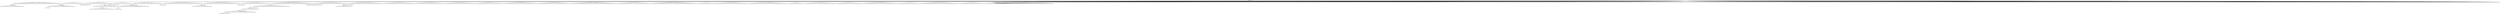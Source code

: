 digraph g {
	"56" -> "57";
	"57" [color=indianred1, style=filled, label="12"];
	"55" -> "56";
	"56" [label="32"];
	"50" -> "51";
	"51" [label="48"];
	"49" -> "50";
	"50" [color=indianred1, style=filled, label="21"];
	"48" -> "49";
	"49" [label="47"];
	"40" -> "41";
	"41" [label="16"];
	"38" -> "39";
	"39" [color=indianred1, style=filled, label="5"];
	"37" -> "38";
	"38" [label="25"];
	"30" -> "31";
	"31" [color=indianred1, style=filled, label="39"];
	"30" -> "32";
	"32" [label="27"];
	"29" -> "30";
	"30" [label="7"];
	"28" -> "29";
	"29" [color=indianred1, style=filled, label="2"];
	"27" -> "28";
	"28" [label="39"];
	"25" -> "26";
	"26" [label="6"];
	"18" -> "19";
	"19" [color=indianred1, style=filled, label="1"];
	"17" -> "18";
	"18" [label="11"];
	"15" -> "16";
	"16" [label="24"];
	"12" -> "13";
	"13" [label="22"];
	"11" -> "12";
	"12" [color=indianred1, style=filled, label="9"];
	"10" -> "11";
	"11" [label="26"];
	"9" -> "10";
	"10" [color=indianred1, style=filled, label="23"];
	"8" -> "9";
	"9" [label="9"];
	"7" -> "8";
	"8" [color=indianred1, style=filled, label="30"];
	"6" -> "7";
	"7" [label="23"];
	"4" -> "5";
	"5" [label="3"];
	"2" -> "3";
	"3" [color=indianred1, style=filled, label="40"];
	"1" -> "2";
	"2" [label="31"];
	"0" -> "1";
	"1" [label="40"];
	"0" -> "4";
	"4" [label="38"];
	"0" -> "6";
	"6" [label="30"];
	"0" -> "14";
	"14" [label="10"];
	"0" -> "15";
	"15" [label="37"];
	"0" -> "17";
	"17" [label="1"];
	"0" -> "20";
	"20" [label="20"];
	"0" -> "21";
	"21" [label="29"];
	"0" -> "22";
	"22" [label="33"];
	"0" -> "23";
	"23" [label="36"];
	"0" -> "24";
	"24" [label="45"];
	"0" -> "25";
	"25" [label="18"];
	"0" -> "27";
	"27" [label="2"];
	"0" -> "33";
	"33" [label="19"];
	"0" -> "34";
	"34" [label="8"];
	"0" -> "35";
	"35" [label="41"];
	"0" -> "36";
	"36" [label="17"];
	"0" -> "37";
	"37" [label="5"];
	"0" -> "40";
	"40" [label="49"];
	"0" -> "42";
	"42" [label="35"];
	"0" -> "43";
	"43" [label="43"];
	"0" -> "44";
	"44" [label="28"];
	"0" -> "45";
	"45" [label="46"];
	"0" -> "46";
	"46" [label="4"];
	"0" -> "47";
	"47" [label="14"];
	"0" -> "48";
	"48" [label="21"];
	"0" -> "52";
	"52" [label="13"];
	"0" -> "53";
	"53" [label="50"];
	"0" -> "54";
	"54" [label="34"];
	"0" -> "55";
	"55" [label="12"];
	"0" -> "58";
	"58" [label="15"];
	"0" -> "59";
	"59" [label="44"];
	"0" -> "60";
	"60" [label="42"];
	"0" [label="germline"];
	"44" -> "cell1";
	"cell1" [shape=box];
	"0" -> "cell2";
	"cell2" [shape=box];
	"36" -> "cell3";
	"cell3" [shape=box];
	"0" -> "cell4";
	"cell4" [shape=box];
	"0" -> "cell5";
	"cell5" [shape=box];
	"35" -> "cell6";
	"cell6" [shape=box];
	"0" -> "cell7";
	"cell7" [shape=box];
	"35" -> "cell8";
	"cell8" [shape=box];
	"0" -> "cell9";
	"cell9" [shape=box];
	"4" -> "cell10";
	"cell10" [shape=box];
	"0" -> "cell11";
	"cell11" [shape=box];
	"29" -> "cell12";
	"cell12" [shape=box];
	"17" -> "cell13";
	"cell13" [shape=box];
	"31" -> "cell14";
	"cell14" [shape=box];
	"0" -> "cell15";
	"cell15" [shape=box];
	"44" -> "cell16";
	"cell16" [shape=box];
	"45" -> "cell17";
	"cell17" [shape=box];
	"0" -> "cell18";
	"cell18" [shape=box];
	"54" -> "cell19";
	"cell19" [shape=box];
	"40" -> "cell20";
	"cell20" [shape=box];
	"0" -> "cell21";
	"cell21" [shape=box];
	"0" -> "cell22";
	"cell22" [shape=box];
	"0" -> "cell23";
	"cell23" [shape=box];
	"0" -> "cell24";
	"cell24" [shape=box];
	"0" -> "cell25";
	"cell25" [shape=box];
	"0" -> "cell26";
	"cell26" [shape=box];
	"0" -> "cell27";
	"cell27" [shape=box];
	"0" -> "cell28";
	"cell28" [shape=box];
	"0" -> "cell29";
	"cell29" [shape=box];
	"47" -> "cell30";
	"cell30" [shape=box];
	"0" -> "cell31";
	"cell31" [shape=box];
	"21" -> "cell32";
	"cell32" [shape=box];
	"55" -> "cell33";
	"cell33" [shape=box];
	"0" -> "cell34";
	"cell34" [shape=box];
	"0" -> "cell35";
	"cell35" [shape=box];
	"0" -> "cell36";
	"cell36" [shape=box];
	"43" -> "cell37";
	"cell37" [shape=box];
	"0" -> "cell38";
	"cell38" [shape=box];
	"45" -> "cell39";
	"cell39" [shape=box];
	"0" -> "cell40";
	"cell40" [shape=box];
	"0" -> "cell41";
	"cell41" [shape=box];
	"31" -> "cell42";
	"cell42" [shape=box];
	"0" -> "cell43";
	"cell43" [shape=box];
	"0" -> "cell44";
	"cell44" [shape=box];
	"25" -> "cell45";
	"cell45" [shape=box];
	"35" -> "cell46";
	"cell46" [shape=box];
	"47" -> "cell47";
	"cell47" [shape=box];
	"0" -> "cell48";
	"cell48" [shape=box];
	"50" -> "cell49";
	"cell49" [shape=box];
	"16" -> "cell50";
	"cell50" [shape=box];
	"47" -> "cell51";
	"cell51" [shape=box];
	"0" -> "cell52";
	"cell52" [shape=box];
	"0" -> "cell53";
	"cell53" [shape=box];
	"35" -> "cell54";
	"cell54" [shape=box];
	"54" -> "cell55";
	"cell55" [shape=box];
	"0" -> "cell56";
	"cell56" [shape=box];
	"60" -> "cell57";
	"cell57" [shape=box];
	"0" -> "cell58";
	"cell58" [shape=box];
	"48" -> "cell59";
	"cell59" [shape=box];
	"0" -> "cell60";
	"cell60" [shape=box];
	"0" -> "cell61";
	"cell61" [shape=box];
	"0" -> "cell62";
	"cell62" [shape=box];
	"27" -> "cell63";
	"cell63" [shape=box];
	"51" -> "cell64";
	"cell64" [shape=box];
	"42" -> "cell65";
	"cell65" [shape=box];
	"36" -> "cell66";
	"cell66" [shape=box];
	"48" -> "cell67";
	"cell67" [shape=box];
	"21" -> "cell68";
	"cell68" [shape=box];
	"0" -> "cell69";
	"cell69" [shape=box];
	"33" -> "cell70";
	"cell70" [shape=box];
	"4" -> "cell71";
	"cell71" [shape=box];
	"59" -> "cell72";
	"cell72" [shape=box];
	"40" -> "cell73";
	"cell73" [shape=box];
	"0" -> "cell74";
	"cell74" [shape=box];
	"0" -> "cell75";
	"cell75" [shape=box];
	"59" -> "cell76";
	"cell76" [shape=box];
	"0" -> "cell77";
	"cell77" [shape=box];
	"21" -> "cell78";
	"cell78" [shape=box];
	"48" -> "cell79";
	"cell79" [shape=box];
	"27" -> "cell80";
	"cell80" [shape=box];
	"0" -> "cell81";
	"cell81" [shape=box];
	"0" -> "cell82";
	"cell82" [shape=box];
	"0" -> "cell83";
	"cell83" [shape=box];
	"0" -> "cell84";
	"cell84" [shape=box];
	"0" -> "cell85";
	"cell85" [shape=box];
	"0" -> "cell86";
	"cell86" [shape=box];
	"23" -> "cell87";
	"cell87" [shape=box];
	"39" -> "cell88";
	"cell88" [shape=box];
	"0" -> "cell89";
	"cell89" [shape=box];
	"0" -> "cell90";
	"cell90" [shape=box];
	"0" -> "cell91";
	"cell91" [shape=box];
	"0" -> "cell92";
	"cell92" [shape=box];
	"0" -> "cell93";
	"cell93" [shape=box];
	"0" -> "cell94";
	"cell94" [shape=box];
	"0" -> "cell95";
	"cell95" [shape=box];
	"0" -> "cell96";
	"cell96" [shape=box];
	"40" -> "cell97";
	"cell97" [shape=box];
	"33" -> "cell98";
	"cell98" [shape=box];
	"14" -> "cell99";
	"cell99" [shape=box];
	"0" -> "cell100";
	"cell100" [shape=box];
	"19" -> "cell101";
	"cell101" [shape=box];
	"0" -> "cell102";
	"cell102" [shape=box];
	"34" -> "cell103";
	"cell103" [shape=box];
	"0" -> "cell104";
	"cell104" [shape=box];
	"0" -> "cell105";
	"cell105" [shape=box];
	"0" -> "cell106";
	"cell106" [shape=box];
	"27" -> "cell107";
	"cell107" [shape=box];
	"47" -> "cell108";
	"cell108" [shape=box];
	"43" -> "cell109";
	"cell109" [shape=box];
	"0" -> "cell110";
	"cell110" [shape=box];
	"0" -> "cell111";
	"cell111" [shape=box];
	"39" -> "cell112";
	"cell112" [shape=box];
	"33" -> "cell113";
	"cell113" [shape=box];
	"0" -> "cell114";
	"cell114" [shape=box];
	"18" -> "cell115";
	"cell115" [shape=box];
	"0" -> "cell116";
	"cell116" [shape=box];
	"23" -> "cell117";
	"cell117" [shape=box];
	"23" -> "cell118";
	"cell118" [shape=box];
	"48" -> "cell119";
	"cell119" [shape=box];
	"33" -> "cell120";
	"cell120" [shape=box];
	"14" -> "cell121";
	"cell121" [shape=box];
	"0" -> "cell122";
	"cell122" [shape=box];
	"3" -> "cell123";
	"cell123" [shape=box];
	"51" -> "cell124";
	"cell124" [shape=box];
	"11" -> "cell125";
	"cell125" [shape=box];
	"0" -> "cell126";
	"cell126" [shape=box];
	"0" -> "cell127";
	"cell127" [shape=box];
	"50" -> "cell128";
	"cell128" [shape=box];
	"0" -> "cell129";
	"cell129" [shape=box];
	"0" -> "cell130";
	"cell130" [shape=box];
	"4" -> "cell131";
	"cell131" [shape=box];
	"35" -> "cell132";
	"cell132" [shape=box];
	"0" -> "cell133";
	"cell133" [shape=box];
	"20" -> "cell134";
	"cell134" [shape=box];
	"33" -> "cell135";
	"cell135" [shape=box];
	"0" -> "cell136";
	"cell136" [shape=box];
	"0" -> "cell137";
	"cell137" [shape=box];
	"40" -> "cell138";
	"cell138" [shape=box];
	"33" -> "cell139";
	"cell139" [shape=box];
	"60" -> "cell140";
	"cell140" [shape=box];
	"0" -> "cell141";
	"cell141" [shape=box];
	"15" -> "cell142";
	"cell142" [shape=box];
	"0" -> "cell143";
	"cell143" [shape=box];
	"1" -> "cell144";
	"cell144" [shape=box];
	"53" -> "cell145";
	"cell145" [shape=box];
	"0" -> "cell146";
	"cell146" [shape=box];
	"0" -> "cell147";
	"cell147" [shape=box];
	"0" -> "cell148";
	"cell148" [shape=box];
	"0" -> "cell149";
	"cell149" [shape=box];
	"0" -> "cell150";
	"cell150" [shape=box];
	"43" -> "cell151";
	"cell151" [shape=box];
	"0" -> "cell152";
	"cell152" [shape=box];
	"0" -> "cell153";
	"cell153" [shape=box];
	"0" -> "cell154";
	"cell154" [shape=box];
	"38" -> "cell155";
	"cell155" [shape=box];
	"0" -> "cell156";
	"cell156" [shape=box];
	"0" -> "cell157";
	"cell157" [shape=box];
	"0" -> "cell158";
	"cell158" [shape=box];
	"0" -> "cell159";
	"cell159" [shape=box];
	"0" -> "cell160";
	"cell160" [shape=box];
	"0" -> "cell161";
	"cell161" [shape=box];
	"12" -> "cell162";
	"cell162" [shape=box];
	"35" -> "cell163";
	"cell163" [shape=box];
	"17" -> "cell164";
	"cell164" [shape=box];
	"8" -> "cell165";
	"cell165" [shape=box];
	"14" -> "cell166";
	"cell166" [shape=box];
	"0" -> "cell167";
	"cell167" [shape=box];
	"0" -> "cell168";
	"cell168" [shape=box];
	"0" -> "cell169";
	"cell169" [shape=box];
	"0" -> "cell170";
	"cell170" [shape=box];
	"20" -> "cell171";
	"cell171" [shape=box];
	"19" -> "cell172";
	"cell172" [shape=box];
	"0" -> "cell173";
	"cell173" [shape=box];
	"54" -> "cell174";
	"cell174" [shape=box];
	"47" -> "cell175";
	"cell175" [shape=box];
	"21" -> "cell176";
	"cell176" [shape=box];
	"31" -> "cell177";
	"cell177" [shape=box];
	"35" -> "cell178";
	"cell178" [shape=box];
	"0" -> "cell179";
	"cell179" [shape=box];
	"0" -> "cell180";
	"cell180" [shape=box];
	"0" -> "cell181";
	"cell181" [shape=box];
	"31" -> "cell182";
	"cell182" [shape=box];
	"37" -> "cell183";
	"cell183" [shape=box];
	"55" -> "cell184";
	"cell184" [shape=box];
	"1" -> "cell185";
	"cell185" [shape=box];
	"34" -> "cell186";
	"cell186" [shape=box];
	"57" -> "cell187";
	"cell187" [shape=box];
	"57" -> "cell188";
	"cell188" [shape=box];
	"33" -> "cell189";
	"cell189" [shape=box];
	"0" -> "cell190";
	"cell190" [shape=box];
	"0" -> "cell191";
	"cell191" [shape=box];
	"0" -> "cell192";
	"cell192" [shape=box];
	"35" -> "cell193";
	"cell193" [shape=box];
	"6" -> "cell194";
	"cell194" [shape=box];
	"42" -> "cell195";
	"cell195" [shape=box];
	"0" -> "cell196";
	"cell196" [shape=box];
	"60" -> "cell197";
	"cell197" [shape=box];
	"6" -> "cell198";
	"cell198" [shape=box];
	"0" -> "cell199";
	"cell199" [shape=box];
	"55" -> "cell200";
	"cell200" [shape=box];
	"0" -> "cell201";
	"cell201" [shape=box];
	"5" -> "cell202";
	"cell202" [shape=box];
	"0" -> "cell203";
	"cell203" [shape=box];
	"0" -> "cell204";
	"cell204" [shape=box];
	"53" -> "cell205";
	"cell205" [shape=box];
	"6" -> "cell206";
	"cell206" [shape=box];
	"0" -> "cell207";
	"cell207" [shape=box];
	"0" -> "cell208";
	"cell208" [shape=box];
	"44" -> "cell209";
	"cell209" [shape=box];
	"0" -> "cell210";
	"cell210" [shape=box];
	"0" -> "cell211";
	"cell211" [shape=box];
	"0" -> "cell212";
	"cell212" [shape=box];
	"0" -> "cell213";
	"cell213" [shape=box];
	"0" -> "cell214";
	"cell214" [shape=box];
	"40" -> "cell215";
	"cell215" [shape=box];
	"37" -> "cell216";
	"cell216" [shape=box];
	"0" -> "cell217";
	"cell217" [shape=box];
	"42" -> "cell218";
	"cell218" [shape=box];
	"0" -> "cell219";
	"cell219" [shape=box];
	"0" -> "cell220";
	"cell220" [shape=box];
	"50" -> "cell221";
	"cell221" [shape=box];
	"0" -> "cell222";
	"cell222" [shape=box];
	"44" -> "cell223";
	"cell223" [shape=box];
	"0" -> "cell224";
	"cell224" [shape=box];
	"0" -> "cell225";
	"cell225" [shape=box];
	"55" -> "cell226";
	"cell226" [shape=box];
	"0" -> "cell227";
	"cell227" [shape=box];
	"0" -> "cell228";
	"cell228" [shape=box];
	"0" -> "cell229";
	"cell229" [shape=box];
	"31" -> "cell230";
	"cell230" [shape=box];
	"41" -> "cell231";
	"cell231" [shape=box];
	"0" -> "cell232";
	"cell232" [shape=box];
	"0" -> "cell233";
	"cell233" [shape=box];
	"0" -> "cell234";
	"cell234" [shape=box];
	"0" -> "cell235";
	"cell235" [shape=box];
	"29" -> "cell236";
	"cell236" [shape=box];
	"0" -> "cell237";
	"cell237" [shape=box];
	"43" -> "cell238";
	"cell238" [shape=box];
	"4" -> "cell239";
	"cell239" [shape=box];
	"20" -> "cell240";
	"cell240" [shape=box];
	"35" -> "cell241";
	"cell241" [shape=box];
	"3" -> "cell242";
	"cell242" [shape=box];
	"0" -> "cell243";
	"cell243" [shape=box];
	"0" -> "cell244";
	"cell244" [shape=box];
	"50" -> "cell245";
	"cell245" [shape=box];
	"0" -> "cell246";
	"cell246" [shape=box];
	"0" -> "cell247";
	"cell247" [shape=box];
	"12" -> "cell248";
	"cell248" [shape=box];
	"22" -> "cell249";
	"cell249" [shape=box];
	"21" -> "cell250";
	"cell250" [shape=box];
	"2" -> "cell251";
	"cell251" [shape=box];
	"0" -> "cell252";
	"cell252" [shape=box];
	"6" -> "cell253";
	"cell253" [shape=box];
	"0" -> "cell254";
	"cell254" [shape=box];
	"0" -> "cell255";
	"cell255" [shape=box];
	"0" -> "cell256";
	"cell256" [shape=box];
	"0" -> "cell257";
	"cell257" [shape=box];
	"4" -> "cell258";
	"cell258" [shape=box];
	"0" -> "cell259";
	"cell259" [shape=box];
	"0" -> "cell260";
	"cell260" [shape=box];
	"0" -> "cell261";
	"cell261" [shape=box];
	"0" -> "cell262";
	"cell262" [shape=box];
	"2" -> "cell263";
	"cell263" [shape=box];
	"0" -> "cell264";
	"cell264" [shape=box];
	"0" -> "cell265";
	"cell265" [shape=box];
	"17" -> "cell266";
	"cell266" [shape=box];
	"48" -> "cell267";
	"cell267" [shape=box];
	"60" -> "cell268";
	"cell268" [shape=box];
	"37" -> "cell269";
	"cell269" [shape=box];
	"0" -> "cell270";
	"cell270" [shape=box];
	"53" -> "cell271";
	"cell271" [shape=box];
	"27" -> "cell272";
	"cell272" [shape=box];
	"35" -> "cell273";
	"cell273" [shape=box];
	"0" -> "cell274";
	"cell274" [shape=box];
	"0" -> "cell275";
	"cell275" [shape=box];
	"36" -> "cell276";
	"cell276" [shape=box];
	"35" -> "cell277";
	"cell277" [shape=box];
	"0" -> "cell278";
	"cell278" [shape=box];
	"12" -> "cell279";
	"cell279" [shape=box];
	"0" -> "cell280";
	"cell280" [shape=box];
	"15" -> "cell281";
	"cell281" [shape=box];
	"53" -> "cell282";
	"cell282" [shape=box];
	"53" -> "cell283";
	"cell283" [shape=box];
	"0" -> "cell284";
	"cell284" [shape=box];
	"10" -> "cell285";
	"cell285" [shape=box];
	"0" -> "cell286";
	"cell286" [shape=box];
	"36" -> "cell287";
	"cell287" [shape=box];
	"0" -> "cell288";
	"cell288" [shape=box];
	"0" -> "cell289";
	"cell289" [shape=box];
	"0" -> "cell290";
	"cell290" [shape=box];
	"0" -> "cell291";
	"cell291" [shape=box];
	"46" -> "cell292";
	"cell292" [shape=box];
	"0" -> "cell293";
	"cell293" [shape=box];
	"8" -> "cell294";
	"cell294" [shape=box];
	"0" -> "cell295";
	"cell295" [shape=box];
	"6" -> "cell296";
	"cell296" [shape=box];
	"42" -> "cell297";
	"cell297" [shape=box];
	"0" -> "cell298";
	"cell298" [shape=box];
	"60" -> "cell299";
	"cell299" [shape=box];
	"8" -> "cell300";
	"cell300" [shape=box];
	"0" -> "cell301";
	"cell301" [shape=box];
	"0" -> "cell302";
	"cell302" [shape=box];
	"0" -> "cell303";
	"cell303" [shape=box];
	"42" -> "cell304";
	"cell304" [shape=box];
	"15" -> "cell305";
	"cell305" [shape=box];
	"36" -> "cell306";
	"cell306" [shape=box];
	"0" -> "cell307";
	"cell307" [shape=box];
	"0" -> "cell308";
	"cell308" [shape=box];
	"0" -> "cell309";
	"cell309" [shape=box];
	"0" -> "cell310";
	"cell310" [shape=box];
	"49" -> "cell311";
	"cell311" [shape=box];
	"0" -> "cell312";
	"cell312" [shape=box];
	"35" -> "cell313";
	"cell313" [shape=box];
	"46" -> "cell314";
	"cell314" [shape=box];
	"0" -> "cell315";
	"cell315" [shape=box];
	"32" -> "cell316";
	"cell316" [shape=box];
	"8" -> "cell317";
	"cell317" [shape=box];
	"59" -> "cell318";
	"cell318" [shape=box];
	"0" -> "cell319";
	"cell319" [shape=box];
	"53" -> "cell320";
	"cell320" [shape=box];
	"50" -> "cell321";
	"cell321" [shape=box];
	"0" -> "cell322";
	"cell322" [shape=box];
	"0" -> "cell323";
	"cell323" [shape=box];
	"0" -> "cell324";
	"cell324" [shape=box];
	"12" -> "cell325";
	"cell325" [shape=box];
	"0" -> "cell326";
	"cell326" [shape=box];
	"0" -> "cell327";
	"cell327" [shape=box];
	"0" -> "cell328";
	"cell328" [shape=box];
	"22" -> "cell329";
	"cell329" [shape=box];
	"0" -> "cell330";
	"cell330" [shape=box];
	"0" -> "cell331";
	"cell331" [shape=box];
	"54" -> "cell332";
	"cell332" [shape=box];
	"23" -> "cell333";
	"cell333" [shape=box];
	"52" -> "cell334";
	"cell334" [shape=box];
	"0" -> "cell335";
	"cell335" [shape=box];
	"33" -> "cell336";
	"cell336" [shape=box];
	"16" -> "cell337";
	"cell337" [shape=box];
	"0" -> "cell338";
	"cell338" [shape=box];
	"43" -> "cell339";
	"cell339" [shape=box];
	"0" -> "cell340";
	"cell340" [shape=box];
	"0" -> "cell341";
	"cell341" [shape=box];
	"12" -> "cell342";
	"cell342" [shape=box];
	"0" -> "cell343";
	"cell343" [shape=box];
	"0" -> "cell344";
	"cell344" [shape=box];
	"0" -> "cell345";
	"cell345" [shape=box];
	"46" -> "cell346";
	"cell346" [shape=box];
	"15" -> "cell347";
	"cell347" [shape=box];
	"0" -> "cell348";
	"cell348" [shape=box];
	"54" -> "cell349";
	"cell349" [shape=box];
	"31" -> "cell350";
	"cell350" [shape=box];
	"0" -> "cell351";
	"cell351" [shape=box];
	"0" -> "cell352";
	"cell352" [shape=box];
	"53" -> "cell353";
	"cell353" [shape=box];
	"0" -> "cell354";
	"cell354" [shape=box];
	"13" -> "cell355";
	"cell355" [shape=box];
	"47" -> "cell356";
	"cell356" [shape=box];
	"1" -> "cell357";
	"cell357" [shape=box];
	"26" -> "cell358";
	"cell358" [shape=box];
	"0" -> "cell359";
	"cell359" [shape=box];
	"31" -> "cell360";
	"cell360" [shape=box];
	"42" -> "cell361";
	"cell361" [shape=box];
	"0" -> "cell362";
	"cell362" [shape=box];
	"6" -> "cell363";
	"cell363" [shape=box];
	"14" -> "cell364";
	"cell364" [shape=box];
	"0" -> "cell365";
	"cell365" [shape=box];
	"35" -> "cell366";
	"cell366" [shape=box];
	"15" -> "cell367";
	"cell367" [shape=box];
	"60" -> "cell368";
	"cell368" [shape=box];
	"8" -> "cell369";
	"cell369" [shape=box];
	"0" -> "cell370";
	"cell370" [shape=box];
	"39" -> "cell371";
	"cell371" [shape=box];
	"0" -> "cell372";
	"cell372" [shape=box];
	"8" -> "cell373";
	"cell373" [shape=box];
	"43" -> "cell374";
	"cell374" [shape=box];
	"0" -> "cell375";
	"cell375" [shape=box];
	"0" -> "cell376";
	"cell376" [shape=box];
	"0" -> "cell377";
	"cell377" [shape=box];
	"0" -> "cell378";
	"cell378" [shape=box];
	"0" -> "cell379";
	"cell379" [shape=box];
	"0" -> "cell380";
	"cell380" [shape=box];
	"27" -> "cell381";
	"cell381" [shape=box];
	"0" -> "cell382";
	"cell382" [shape=box];
	"27" -> "cell383";
	"cell383" [shape=box];
	"57" -> "cell384";
	"cell384" [shape=box];
	"0" -> "cell385";
	"cell385" [shape=box];
	"0" -> "cell386";
	"cell386" [shape=box];
	"0" -> "cell387";
	"cell387" [shape=box];
	"0" -> "cell388";
	"cell388" [shape=box];
	"0" -> "cell389";
	"cell389" [shape=box];
	"14" -> "cell390";
	"cell390" [shape=box];
	"41" -> "cell391";
	"cell391" [shape=box];
	"0" -> "cell392";
	"cell392" [shape=box];
	"0" -> "cell393";
	"cell393" [shape=box];
	"0" -> "cell394";
	"cell394" [shape=box];
	"0" -> "cell395";
	"cell395" [shape=box];
	"0" -> "cell396";
	"cell396" [shape=box];
	"0" -> "cell397";
	"cell397" [shape=box];
	"0" -> "cell398";
	"cell398" [shape=box];
	"0" -> "cell399";
	"cell399" [shape=box];
	"0" -> "cell400";
	"cell400" [shape=box];
	"0" -> "cell401";
	"cell401" [shape=box];
	"0" -> "cell402";
	"cell402" [shape=box];
	"37" -> "cell403";
	"cell403" [shape=box];
	"55" -> "cell404";
	"cell404" [shape=box];
	"0" -> "cell405";
	"cell405" [shape=box];
	"0" -> "cell406";
	"cell406" [shape=box];
	"43" -> "cell407";
	"cell407" [shape=box];
	"0" -> "cell408";
	"cell408" [shape=box];
	"0" -> "cell409";
	"cell409" [shape=box];
	"0" -> "cell410";
	"cell410" [shape=box];
	"0" -> "cell411";
	"cell411" [shape=box];
	"6" -> "cell412";
	"cell412" [shape=box];
	"1" -> "cell413";
	"cell413" [shape=box];
	"0" -> "cell414";
	"cell414" [shape=box];
	"20" -> "cell415";
	"cell415" [shape=box];
	"0" -> "cell416";
	"cell416" [shape=box];
	"0" -> "cell417";
	"cell417" [shape=box];
	"0" -> "cell418";
	"cell418" [shape=box];
	"0" -> "cell419";
	"cell419" [shape=box];
	"22" -> "cell420";
	"cell420" [shape=box];
	"0" -> "cell421";
	"cell421" [shape=box];
	"40" -> "cell422";
	"cell422" [shape=box];
	"50" -> "cell423";
	"cell423" [shape=box];
	"0" -> "cell424";
	"cell424" [shape=box];
	"25" -> "cell425";
	"cell425" [shape=box];
	"3" -> "cell426";
	"cell426" [shape=box];
	"17" -> "cell427";
	"cell427" [shape=box];
	"6" -> "cell428";
	"cell428" [shape=box];
	"0" -> "cell429";
	"cell429" [shape=box];
	"37" -> "cell430";
	"cell430" [shape=box];
	"0" -> "cell431";
	"cell431" [shape=box];
	"53" -> "cell432";
	"cell432" [shape=box];
	"47" -> "cell433";
	"cell433" [shape=box];
	"0" -> "cell434";
	"cell434" [shape=box];
	"0" -> "cell435";
	"cell435" [shape=box];
	"43" -> "cell436";
	"cell436" [shape=box];
	"12" -> "cell437";
	"cell437" [shape=box];
	"47" -> "cell438";
	"cell438" [shape=box];
	"4" -> "cell439";
	"cell439" [shape=box];
	"0" -> "cell440";
	"cell440" [shape=box];
	"39" -> "cell441";
	"cell441" [shape=box];
	"0" -> "cell442";
	"cell442" [shape=box];
	"22" -> "cell443";
	"cell443" [shape=box];
	"0" -> "cell444";
	"cell444" [shape=box];
	"0" -> "cell445";
	"cell445" [shape=box];
	"57" -> "cell446";
	"cell446" [shape=box];
	"0" -> "cell447";
	"cell447" [shape=box];
	"38" -> "cell448";
	"cell448" [shape=box];
	"24" -> "cell449";
	"cell449" [shape=box];
	"47" -> "cell450";
	"cell450" [shape=box];
	"17" -> "cell451";
	"cell451" [shape=box];
	"33" -> "cell452";
	"cell452" [shape=box];
	"0" -> "cell453";
	"cell453" [shape=box];
	"0" -> "cell454";
	"cell454" [shape=box];
	"19" -> "cell455";
	"cell455" [shape=box];
	"0" -> "cell456";
	"cell456" [shape=box];
	"0" -> "cell457";
	"cell457" [shape=box];
	"0" -> "cell458";
	"cell458" [shape=box];
	"0" -> "cell459";
	"cell459" [shape=box];
	"14" -> "cell460";
	"cell460" [shape=box];
	"0" -> "cell461";
	"cell461" [shape=box];
	"24" -> "cell462";
	"cell462" [shape=box];
	"0" -> "cell463";
	"cell463" [shape=box];
	"43" -> "cell464";
	"cell464" [shape=box];
	"0" -> "cell465";
	"cell465" [shape=box];
	"0" -> "cell466";
	"cell466" [shape=box];
	"17" -> "cell467";
	"cell467" [shape=box];
	"0" -> "cell468";
	"cell468" [shape=box];
	"0" -> "cell469";
	"cell469" [shape=box];
	"0" -> "cell470";
	"cell470" [shape=box];
	"12" -> "cell471";
	"cell471" [shape=box];
	"3" -> "cell472";
	"cell472" [shape=box];
	"0" -> "cell473";
	"cell473" [shape=box];
	"1" -> "cell474";
	"cell474" [shape=box];
	"0" -> "cell475";
	"cell475" [shape=box];
	"50" -> "cell476";
	"cell476" [shape=box];
	"25" -> "cell477";
	"cell477" [shape=box];
	"0" -> "cell478";
	"cell478" [shape=box];
	"17" -> "cell479";
	"cell479" [shape=box];
	"0" -> "cell480";
	"cell480" [shape=box];
	"0" -> "cell481";
	"cell481" [shape=box];
	"47" -> "cell482";
	"cell482" [shape=box];
	"0" -> "cell483";
	"cell483" [shape=box];
	"0" -> "cell484";
	"cell484" [shape=box];
	"8" -> "cell485";
	"cell485" [shape=box];
	"59" -> "cell486";
	"cell486" [shape=box];
	"17" -> "cell487";
	"cell487" [shape=box];
	"0" -> "cell488";
	"cell488" [shape=box];
	"0" -> "cell489";
	"cell489" [shape=box];
	"0" -> "cell490";
	"cell490" [shape=box];
	"43" -> "cell491";
	"cell491" [shape=box];
	"0" -> "cell492";
	"cell492" [shape=box];
	"0" -> "cell493";
	"cell493" [shape=box];
	"0" -> "cell494";
	"cell494" [shape=box];
	"0" -> "cell495";
	"cell495" [shape=box];
	"0" -> "cell496";
	"cell496" [shape=box];
	"22" -> "cell497";
	"cell497" [shape=box];
	"24" -> "cell498";
	"cell498" [shape=box];
	"20" -> "cell499";
	"cell499" [shape=box];
	"0" -> "cell500";
	"cell500" [shape=box];
	"43" -> "cell501";
	"cell501" [shape=box];
	"0" -> "cell502";
	"cell502" [shape=box];
	"54" -> "cell503";
	"cell503" [shape=box];
	"0" -> "cell504";
	"cell504" [shape=box];
	"0" -> "cell505";
	"cell505" [shape=box];
	"0" -> "cell506";
	"cell506" [shape=box];
	"31" -> "cell507";
	"cell507" [shape=box];
	"0" -> "cell508";
	"cell508" [shape=box];
	"0" -> "cell509";
	"cell509" [shape=box];
	"39" -> "cell510";
	"cell510" [shape=box];
	"57" -> "cell511";
	"cell511" [shape=box];
	"0" -> "cell512";
	"cell512" [shape=box];
	"0" -> "cell513";
	"cell513" [shape=box];
	"0" -> "cell514";
	"cell514" [shape=box];
	"40" -> "cell515";
	"cell515" [shape=box];
	"19" -> "cell516";
	"cell516" [shape=box];
	"0" -> "cell517";
	"cell517" [shape=box];
	"0" -> "cell518";
	"cell518" [shape=box];
	"58" -> "cell519";
	"cell519" [shape=box];
	"0" -> "cell520";
	"cell520" [shape=box];
	"17" -> "cell521";
	"cell521" [shape=box];
	"29" -> "cell522";
	"cell522" [shape=box];
	"0" -> "cell523";
	"cell523" [shape=box];
	"33" -> "cell524";
	"cell524" [shape=box];
	"0" -> "cell525";
	"cell525" [shape=box];
	"30" -> "cell526";
	"cell526" [shape=box];
	"58" -> "cell527";
	"cell527" [shape=box];
	"0" -> "cell528";
	"cell528" [shape=box];
	"0" -> "cell529";
	"cell529" [shape=box];
	"14" -> "cell530";
	"cell530" [shape=box];
	"21" -> "cell531";
	"cell531" [shape=box];
	"46" -> "cell532";
	"cell532" [shape=box];
	"0" -> "cell533";
	"cell533" [shape=box];
	"0" -> "cell534";
	"cell534" [shape=box];
	"52" -> "cell535";
	"cell535" [shape=box];
	"6" -> "cell536";
	"cell536" [shape=box];
	"45" -> "cell537";
	"cell537" [shape=box];
	"0" -> "cell538";
	"cell538" [shape=box];
	"0" -> "cell539";
	"cell539" [shape=box];
	"10" -> "cell540";
	"cell540" [shape=box];
	"32" -> "cell541";
	"cell541" [shape=box];
	"42" -> "cell542";
	"cell542" [shape=box];
	"0" -> "cell543";
	"cell543" [shape=box];
	"0" -> "cell544";
	"cell544" [shape=box];
	"0" -> "cell545";
	"cell545" [shape=box];
	"0" -> "cell546";
	"cell546" [shape=box];
	"13" -> "cell547";
	"cell547" [shape=box];
	"59" -> "cell548";
	"cell548" [shape=box];
	"0" -> "cell549";
	"cell549" [shape=box];
	"0" -> "cell550";
	"cell550" [shape=box];
	"12" -> "cell551";
	"cell551" [shape=box];
	"0" -> "cell552";
	"cell552" [shape=box];
	"0" -> "cell553";
	"cell553" [shape=box];
	"24" -> "cell554";
	"cell554" [shape=box];
	"20" -> "cell555";
	"cell555" [shape=box];
	"0" -> "cell556";
	"cell556" [shape=box];
	"43" -> "cell557";
	"cell557" [shape=box];
	"0" -> "cell558";
	"cell558" [shape=box];
	"0" -> "cell559";
	"cell559" [shape=box];
	"58" -> "cell560";
	"cell560" [shape=box];
	"0" -> "cell561";
	"cell561" [shape=box];
	"0" -> "cell562";
	"cell562" [shape=box];
	"8" -> "cell563";
	"cell563" [shape=box];
	"0" -> "cell564";
	"cell564" [shape=box];
	"31" -> "cell565";
	"cell565" [shape=box];
	"0" -> "cell566";
	"cell566" [shape=box];
	"42" -> "cell567";
	"cell567" [shape=box];
	"0" -> "cell568";
	"cell568" [shape=box];
	"0" -> "cell569";
	"cell569" [shape=box];
	"0" -> "cell570";
	"cell570" [shape=box];
	"0" -> "cell571";
	"cell571" [shape=box];
	"21" -> "cell572";
	"cell572" [shape=box];
	"1" -> "cell573";
	"cell573" [shape=box];
	"0" -> "cell574";
	"cell574" [shape=box];
	"0" -> "cell575";
	"cell575" [shape=box];
	"0" -> "cell576";
	"cell576" [shape=box];
	"0" -> "cell577";
	"cell577" [shape=box];
	"0" -> "cell578";
	"cell578" [shape=box];
	"0" -> "cell579";
	"cell579" [shape=box];
	"50" -> "cell580";
	"cell580" [shape=box];
	"4" -> "cell581";
	"cell581" [shape=box];
	"0" -> "cell582";
	"cell582" [shape=box];
	"0" -> "cell583";
	"cell583" [shape=box];
	"0" -> "cell584";
	"cell584" [shape=box];
	"6" -> "cell585";
	"cell585" [shape=box];
	"0" -> "cell586";
	"cell586" [shape=box];
	"0" -> "cell587";
	"cell587" [shape=box];
	"0" -> "cell588";
	"cell588" [shape=box];
	"34" -> "cell589";
	"cell589" [shape=box];
	"33" -> "cell590";
	"cell590" [shape=box];
	"0" -> "cell591";
	"cell591" [shape=box];
	"35" -> "cell592";
	"cell592" [shape=box];
	"0" -> "cell593";
	"cell593" [shape=box];
	"0" -> "cell594";
	"cell594" [shape=box];
	"25" -> "cell595";
	"cell595" [shape=box];
	"0" -> "cell596";
	"cell596" [shape=box];
	"8" -> "cell597";
	"cell597" [shape=box];
	"50" -> "cell598";
	"cell598" [shape=box];
	"0" -> "cell599";
	"cell599" [shape=box];
	"0" -> "cell600";
	"cell600" [shape=box];
	"45" -> "cell601";
	"cell601" [shape=box];
	"20" -> "cell602";
	"cell602" [shape=box];
	"53" -> "cell603";
	"cell603" [shape=box];
	"23" -> "cell604";
	"cell604" [shape=box];
	"0" -> "cell605";
	"cell605" [shape=box];
	"0" -> "cell606";
	"cell606" [shape=box];
	"0" -> "cell607";
	"cell607" [shape=box];
	"53" -> "cell608";
	"cell608" [shape=box];
	"0" -> "cell609";
	"cell609" [shape=box];
	"1" -> "cell610";
	"cell610" [shape=box];
	"0" -> "cell611";
	"cell611" [shape=box];
	"10" -> "cell612";
	"cell612" [shape=box];
	"47" -> "cell613";
	"cell613" [shape=box];
	"0" -> "cell614";
	"cell614" [shape=box];
	"24" -> "cell615";
	"cell615" [shape=box];
	"0" -> "cell616";
	"cell616" [shape=box];
	"0" -> "cell617";
	"cell617" [shape=box];
	"0" -> "cell618";
	"cell618" [shape=box];
	"0" -> "cell619";
	"cell619" [shape=box];
	"0" -> "cell620";
	"cell620" [shape=box];
	"0" -> "cell621";
	"cell621" [shape=box];
	"53" -> "cell622";
	"cell622" [shape=box];
	"0" -> "cell623";
	"cell623" [shape=box];
	"0" -> "cell624";
	"cell624" [shape=box];
	"0" -> "cell625";
	"cell625" [shape=box];
	"0" -> "cell626";
	"cell626" [shape=box];
	"47" -> "cell627";
	"cell627" [shape=box];
	"27" -> "cell628";
	"cell628" [shape=box];
	"53" -> "cell629";
	"cell629" [shape=box];
	"29" -> "cell630";
	"cell630" [shape=box];
	"0" -> "cell631";
	"cell631" [shape=box];
	"5" -> "cell632";
	"cell632" [shape=box];
	"55" -> "cell633";
	"cell633" [shape=box];
	"0" -> "cell634";
	"cell634" [shape=box];
	"52" -> "cell635";
	"cell635" [shape=box];
	"0" -> "cell636";
	"cell636" [shape=box];
	"6" -> "cell637";
	"cell637" [shape=box];
	"0" -> "cell638";
	"cell638" [shape=box];
	"0" -> "cell639";
	"cell639" [shape=box];
	"55" -> "cell640";
	"cell640" [shape=box];
	"0" -> "cell641";
	"cell641" [shape=box];
	"0" -> "cell642";
	"cell642" [shape=box];
	"46" -> "cell643";
	"cell643" [shape=box];
	"39" -> "cell644";
	"cell644" [shape=box];
	"48" -> "cell645";
	"cell645" [shape=box];
	"5" -> "cell646";
	"cell646" [shape=box];
	"42" -> "cell647";
	"cell647" [shape=box];
	"33" -> "cell648";
	"cell648" [shape=box];
	"0" -> "cell649";
	"cell649" [shape=box];
	"55" -> "cell650";
	"cell650" [shape=box];
	"0" -> "cell651";
	"cell651" [shape=box];
	"0" -> "cell652";
	"cell652" [shape=box];
	"45" -> "cell653";
	"cell653" [shape=box];
	"0" -> "cell654";
	"cell654" [shape=box];
	"22" -> "cell655";
	"cell655" [shape=box];
	"0" -> "cell656";
	"cell656" [shape=box];
	"0" -> "cell657";
	"cell657" [shape=box];
	"0" -> "cell658";
	"cell658" [shape=box];
	"0" -> "cell659";
	"cell659" [shape=box];
	"27" -> "cell660";
	"cell660" [shape=box];
	"56" -> "cell661";
	"cell661" [shape=box];
	"0" -> "cell662";
	"cell662" [shape=box];
	"0" -> "cell663";
	"cell663" [shape=box];
	"35" -> "cell664";
	"cell664" [shape=box];
	"0" -> "cell665";
	"cell665" [shape=box];
	"58" -> "cell666";
	"cell666" [shape=box];
	"0" -> "cell667";
	"cell667" [shape=box];
	"0" -> "cell668";
	"cell668" [shape=box];
	"1" -> "cell669";
	"cell669" [shape=box];
	"0" -> "cell670";
	"cell670" [shape=box];
	"34" -> "cell671";
	"cell671" [shape=box];
	"0" -> "cell672";
	"cell672" [shape=box];
	"0" -> "cell673";
	"cell673" [shape=box];
	"55" -> "cell674";
	"cell674" [shape=box];
	"34" -> "cell675";
	"cell675" [shape=box];
	"0" -> "cell676";
	"cell676" [shape=box];
	"0" -> "cell677";
	"cell677" [shape=box];
	"4" -> "cell678";
	"cell678" [shape=box];
	"8" -> "cell679";
	"cell679" [shape=box];
	"14" -> "cell680";
	"cell680" [shape=box];
	"23" -> "cell681";
	"cell681" [shape=box];
	"25" -> "cell682";
	"cell682" [shape=box];
	"0" -> "cell683";
	"cell683" [shape=box];
	"35" -> "cell684";
	"cell684" [shape=box];
	"0" -> "cell685";
	"cell685" [shape=box];
	"60" -> "cell686";
	"cell686" [shape=box];
	"0" -> "cell687";
	"cell687" [shape=box];
	"12" -> "cell688";
	"cell688" [shape=box];
	"0" -> "cell689";
	"cell689" [shape=box];
	"0" -> "cell690";
	"cell690" [shape=box];
	"0" -> "cell691";
	"cell691" [shape=box];
	"60" -> "cell692";
	"cell692" [shape=box];
	"0" -> "cell693";
	"cell693" [shape=box];
	"0" -> "cell694";
	"cell694" [shape=box];
	"0" -> "cell695";
	"cell695" [shape=box];
	"0" -> "cell696";
	"cell696" [shape=box];
	"0" -> "cell697";
	"cell697" [shape=box];
	"35" -> "cell698";
	"cell698" [shape=box];
	"0" -> "cell699";
	"cell699" [shape=box];
	"8" -> "cell700";
	"cell700" [shape=box];
	"0" -> "cell701";
	"cell701" [shape=box];
	"0" -> "cell702";
	"cell702" [shape=box];
	"47" -> "cell703";
	"cell703" [shape=box];
	"0" -> "cell704";
	"cell704" [shape=box];
	"0" -> "cell705";
	"cell705" [shape=box];
	"0" -> "cell706";
	"cell706" [shape=box];
	"25" -> "cell707";
	"cell707" [shape=box];
	"1" -> "cell708";
	"cell708" [shape=box];
	"42" -> "cell709";
	"cell709" [shape=box];
	"0" -> "cell710";
	"cell710" [shape=box];
	"49" -> "cell711";
	"cell711" [shape=box];
	"0" -> "cell712";
	"cell712" [shape=box];
	"17" -> "cell713";
	"cell713" [shape=box];
	"0" -> "cell714";
	"cell714" [shape=box];
	"0" -> "cell715";
	"cell715" [shape=box];
	"37" -> "cell716";
	"cell716" [shape=box];
	"25" -> "cell717";
	"cell717" [shape=box];
	"20" -> "cell718";
	"cell718" [shape=box];
	"4" -> "cell719";
	"cell719" [shape=box];
	"45" -> "cell720";
	"cell720" [shape=box];
	"0" -> "cell721";
	"cell721" [shape=box];
	"50" -> "cell722";
	"cell722" [shape=box];
	"0" -> "cell723";
	"cell723" [shape=box];
	"6" -> "cell724";
	"cell724" [shape=box];
	"0" -> "cell725";
	"cell725" [shape=box];
	"57" -> "cell726";
	"cell726" [shape=box];
	"14" -> "cell727";
	"cell727" [shape=box];
	"35" -> "cell728";
	"cell728" [shape=box];
	"0" -> "cell729";
	"cell729" [shape=box];
	"0" -> "cell730";
	"cell730" [shape=box];
	"53" -> "cell731";
	"cell731" [shape=box];
	"55" -> "cell732";
	"cell732" [shape=box];
	"55" -> "cell733";
	"cell733" [shape=box];
	"0" -> "cell734";
	"cell734" [shape=box];
	"35" -> "cell735";
	"cell735" [shape=box];
	"0" -> "cell736";
	"cell736" [shape=box];
	"0" -> "cell737";
	"cell737" [shape=box];
	"0" -> "cell738";
	"cell738" [shape=box];
	"44" -> "cell739";
	"cell739" [shape=box];
	"34" -> "cell740";
	"cell740" [shape=box];
	"48" -> "cell741";
	"cell741" [shape=box];
	"59" -> "cell742";
	"cell742" [shape=box];
	"25" -> "cell743";
	"cell743" [shape=box];
	"0" -> "cell744";
	"cell744" [shape=box];
	"0" -> "cell745";
	"cell745" [shape=box];
	"0" -> "cell746";
	"cell746" [shape=box];
	"0" -> "cell747";
	"cell747" [shape=box];
	"0" -> "cell748";
	"cell748" [shape=box];
	"0" -> "cell749";
	"cell749" [shape=box];
	"47" -> "cell750";
	"cell750" [shape=box];
	"4" -> "cell751";
	"cell751" [shape=box];
	"29" -> "cell752";
	"cell752" [shape=box];
	"21" -> "cell753";
	"cell753" [shape=box];
	"0" -> "cell754";
	"cell754" [shape=box];
	"0" -> "cell755";
	"cell755" [shape=box];
	"0" -> "cell756";
	"cell756" [shape=box];
	"51" -> "cell757";
	"cell757" [shape=box];
	"14" -> "cell758";
	"cell758" [shape=box];
	"0" -> "cell759";
	"cell759" [shape=box];
	"45" -> "cell760";
	"cell760" [shape=box];
	"59" -> "cell761";
	"cell761" [shape=box];
	"0" -> "cell762";
	"cell762" [shape=box];
	"43" -> "cell763";
	"cell763" [shape=box];
	"25" -> "cell764";
	"cell764" [shape=box];
	"0" -> "cell765";
	"cell765" [shape=box];
	"0" -> "cell766";
	"cell766" [shape=box];
	"0" -> "cell767";
	"cell767" [shape=box];
	"40" -> "cell768";
	"cell768" [shape=box];
	"53" -> "cell769";
	"cell769" [shape=box];
	"0" -> "cell770";
	"cell770" [shape=box];
	"1" -> "cell771";
	"cell771" [shape=box];
	"45" -> "cell772";
	"cell772" [shape=box];
	"0" -> "cell773";
	"cell773" [shape=box];
	"23" -> "cell774";
	"cell774" [shape=box];
	"0" -> "cell775";
	"cell775" [shape=box];
	"35" -> "cell776";
	"cell776" [shape=box];
	"23" -> "cell777";
	"cell777" [shape=box];
	"0" -> "cell778";
	"cell778" [shape=box];
	"0" -> "cell779";
	"cell779" [shape=box];
	"60" -> "cell780";
	"cell780" [shape=box];
	"0" -> "cell781";
	"cell781" [shape=box];
	"0" -> "cell782";
	"cell782" [shape=box];
	"0" -> "cell783";
	"cell783" [shape=box];
	"0" -> "cell784";
	"cell784" [shape=box];
	"46" -> "cell785";
	"cell785" [shape=box];
	"18" -> "cell786";
	"cell786" [shape=box];
	"12" -> "cell787";
	"cell787" [shape=box];
	"48" -> "cell788";
	"cell788" [shape=box];
	"3" -> "cell789";
	"cell789" [shape=box];
	"2" -> "cell790";
	"cell790" [shape=box];
	"8" -> "cell791";
	"cell791" [shape=box];
	"0" -> "cell792";
	"cell792" [shape=box];
	"40" -> "cell793";
	"cell793" [shape=box];
	"0" -> "cell794";
	"cell794" [shape=box];
	"0" -> "cell795";
	"cell795" [shape=box];
	"8" -> "cell796";
	"cell796" [shape=box];
	"0" -> "cell797";
	"cell797" [shape=box];
	"14" -> "cell798";
	"cell798" [shape=box];
	"0" -> "cell799";
	"cell799" [shape=box];
	"26" -> "cell800";
	"cell800" [shape=box];
	"20" -> "cell801";
	"cell801" [shape=box];
	"0" -> "cell802";
	"cell802" [shape=box];
	"55" -> "cell803";
	"cell803" [shape=box];
	"53" -> "cell804";
	"cell804" [shape=box];
	"35" -> "cell805";
	"cell805" [shape=box];
	"1" -> "cell806";
	"cell806" [shape=box];
	"0" -> "cell807";
	"cell807" [shape=box];
	"0" -> "cell808";
	"cell808" [shape=box];
	"0" -> "cell809";
	"cell809" [shape=box];
	"0" -> "cell810";
	"cell810" [shape=box];
	"29" -> "cell811";
	"cell811" [shape=box];
	"6" -> "cell812";
	"cell812" [shape=box];
	"0" -> "cell813";
	"cell813" [shape=box];
	"0" -> "cell814";
	"cell814" [shape=box];
	"20" -> "cell815";
	"cell815" [shape=box];
	"0" -> "cell816";
	"cell816" [shape=box];
	"23" -> "cell817";
	"cell817" [shape=box];
	"0" -> "cell818";
	"cell818" [shape=box];
	"0" -> "cell819";
	"cell819" [shape=box];
	"0" -> "cell820";
	"cell820" [shape=box];
	"13" -> "cell821";
	"cell821" [shape=box];
	"0" -> "cell822";
	"cell822" [shape=box];
	"0" -> "cell823";
	"cell823" [shape=box];
	"0" -> "cell824";
	"cell824" [shape=box];
	"45" -> "cell825";
	"cell825" [shape=box];
	"52" -> "cell826";
	"cell826" [shape=box];
	"0" -> "cell827";
	"cell827" [shape=box];
	"0" -> "cell828";
	"cell828" [shape=box];
	"40" -> "cell829";
	"cell829" [shape=box];
	"0" -> "cell830";
	"cell830" [shape=box];
	"0" -> "cell831";
	"cell831" [shape=box];
	"24" -> "cell832";
	"cell832" [shape=box];
	"0" -> "cell833";
	"cell833" [shape=box];
	"0" -> "cell834";
	"cell834" [shape=box];
	"39" -> "cell835";
	"cell835" [shape=box];
	"41" -> "cell836";
	"cell836" [shape=box];
	"0" -> "cell837";
	"cell837" [shape=box];
	"0" -> "cell838";
	"cell838" [shape=box];
	"55" -> "cell839";
	"cell839" [shape=box];
	"0" -> "cell840";
	"cell840" [shape=box];
	"23" -> "cell841";
	"cell841" [shape=box];
	"59" -> "cell842";
	"cell842" [shape=box];
	"21" -> "cell843";
	"cell843" [shape=box];
	"20" -> "cell844";
	"cell844" [shape=box];
	"0" -> "cell845";
	"cell845" [shape=box];
	"1" -> "cell846";
	"cell846" [shape=box];
	"0" -> "cell847";
	"cell847" [shape=box];
	"0" -> "cell848";
	"cell848" [shape=box];
	"27" -> "cell849";
	"cell849" [shape=box];
	"29" -> "cell850";
	"cell850" [shape=box];
	"0" -> "cell851";
	"cell851" [shape=box];
	"25" -> "cell852";
	"cell852" [shape=box];
	"0" -> "cell853";
	"cell853" [shape=box];
	"0" -> "cell854";
	"cell854" [shape=box];
	"0" -> "cell855";
	"cell855" [shape=box];
	"36" -> "cell856";
	"cell856" [shape=box];
	"4" -> "cell857";
	"cell857" [shape=box];
	"1" -> "cell858";
	"cell858" [shape=box];
	"6" -> "cell859";
	"cell859" [shape=box];
	"0" -> "cell860";
	"cell860" [shape=box];
	"27" -> "cell861";
	"cell861" [shape=box];
	"20" -> "cell862";
	"cell862" [shape=box];
	"0" -> "cell863";
	"cell863" [shape=box];
	"53" -> "cell864";
	"cell864" [shape=box];
	"0" -> "cell865";
	"cell865" [shape=box];
	"33" -> "cell866";
	"cell866" [shape=box];
	"0" -> "cell867";
	"cell867" [shape=box];
	"59" -> "cell868";
	"cell868" [shape=box];
	"36" -> "cell869";
	"cell869" [shape=box];
	"0" -> "cell870";
	"cell870" [shape=box];
	"21" -> "cell871";
	"cell871" [shape=box];
	"0" -> "cell872";
	"cell872" [shape=box];
	"0" -> "cell873";
	"cell873" [shape=box];
	"0" -> "cell874";
	"cell874" [shape=box];
	"0" -> "cell875";
	"cell875" [shape=box];
	"57" -> "cell876";
	"cell876" [shape=box];
	"0" -> "cell877";
	"cell877" [shape=box];
	"52" -> "cell878";
	"cell878" [shape=box];
	"0" -> "cell879";
	"cell879" [shape=box];
	"0" -> "cell880";
	"cell880" [shape=box];
	"0" -> "cell881";
	"cell881" [shape=box];
	"0" -> "cell882";
	"cell882" [shape=box];
	"43" -> "cell883";
	"cell883" [shape=box];
	"36" -> "cell884";
	"cell884" [shape=box];
	"0" -> "cell885";
	"cell885" [shape=box];
	"0" -> "cell886";
	"cell886" [shape=box];
	"0" -> "cell887";
	"cell887" [shape=box];
	"0" -> "cell888";
	"cell888" [shape=box];
	"1" -> "cell889";
	"cell889" [shape=box];
	"0" -> "cell890";
	"cell890" [shape=box];
	"35" -> "cell891";
	"cell891" [shape=box];
	"0" -> "cell892";
	"cell892" [shape=box];
	"0" -> "cell893";
	"cell893" [shape=box];
	"0" -> "cell894";
	"cell894" [shape=box];
	"0" -> "cell895";
	"cell895" [shape=box];
	"0" -> "cell896";
	"cell896" [shape=box];
	"0" -> "cell897";
	"cell897" [shape=box];
	"0" -> "cell898";
	"cell898" [shape=box];
	"45" -> "cell899";
	"cell899" [shape=box];
	"43" -> "cell900";
	"cell900" [shape=box];
	"23" -> "cell901";
	"cell901" [shape=box];
	"0" -> "cell902";
	"cell902" [shape=box];
	"24" -> "cell903";
	"cell903" [shape=box];
	"57" -> "cell904";
	"cell904" [shape=box];
	"45" -> "cell905";
	"cell905" [shape=box];
	"0" -> "cell906";
	"cell906" [shape=box];
	"58" -> "cell907";
	"cell907" [shape=box];
	"0" -> "cell908";
	"cell908" [shape=box];
	"44" -> "cell909";
	"cell909" [shape=box];
	"19" -> "cell910";
	"cell910" [shape=box];
	"54" -> "cell911";
	"cell911" [shape=box];
	"43" -> "cell912";
	"cell912" [shape=box];
	"54" -> "cell913";
	"cell913" [shape=box];
	"0" -> "cell914";
	"cell914" [shape=box];
	"0" -> "cell915";
	"cell915" [shape=box];
	"54" -> "cell916";
	"cell916" [shape=box];
	"0" -> "cell917";
	"cell917" [shape=box];
	"0" -> "cell918";
	"cell918" [shape=box];
	"0" -> "cell919";
	"cell919" [shape=box];
	"0" -> "cell920";
	"cell920" [shape=box];
	"0" -> "cell921";
	"cell921" [shape=box];
	"0" -> "cell922";
	"cell922" [shape=box];
	"0" -> "cell923";
	"cell923" [shape=box];
	"3" -> "cell924";
	"cell924" [shape=box];
	"9" -> "cell925";
	"cell925" [shape=box];
	"4" -> "cell926";
	"cell926" [shape=box];
	"0" -> "cell927";
	"cell927" [shape=box];
	"0" -> "cell928";
	"cell928" [shape=box];
	"8" -> "cell929";
	"cell929" [shape=box];
	"0" -> "cell930";
	"cell930" [shape=box];
	"0" -> "cell931";
	"cell931" [shape=box];
	"0" -> "cell932";
	"cell932" [shape=box];
	"0" -> "cell933";
	"cell933" [shape=box];
	"0" -> "cell934";
	"cell934" [shape=box];
	"50" -> "cell935";
	"cell935" [shape=box];
	"0" -> "cell936";
	"cell936" [shape=box];
	"0" -> "cell937";
	"cell937" [shape=box];
	"53" -> "cell938";
	"cell938" [shape=box];
	"0" -> "cell939";
	"cell939" [shape=box];
	"0" -> "cell940";
	"cell940" [shape=box];
	"24" -> "cell941";
	"cell941" [shape=box];
	"26" -> "cell942";
	"cell942" [shape=box];
	"0" -> "cell943";
	"cell943" [shape=box];
	"60" -> "cell944";
	"cell944" [shape=box];
	"59" -> "cell945";
	"cell945" [shape=box];
	"0" -> "cell946";
	"cell946" [shape=box];
	"52" -> "cell947";
	"cell947" [shape=box];
	"0" -> "cell948";
	"cell948" [shape=box];
	"0" -> "cell949";
	"cell949" [shape=box];
	"38" -> "cell950";
	"cell950" [shape=box];
	"0" -> "cell951";
	"cell951" [shape=box];
	"0" -> "cell952";
	"cell952" [shape=box];
	"0" -> "cell953";
	"cell953" [shape=box];
	"0" -> "cell954";
	"cell954" [shape=box];
	"29" -> "cell955";
	"cell955" [shape=box];
	"0" -> "cell956";
	"cell956" [shape=box];
	"17" -> "cell957";
	"cell957" [shape=box];
	"42" -> "cell958";
	"cell958" [shape=box];
	"40" -> "cell959";
	"cell959" [shape=box];
	"2" -> "cell960";
	"cell960" [shape=box];
	"53" -> "cell961";
	"cell961" [shape=box];
	"0" -> "cell962";
	"cell962" [shape=box];
	"43" -> "cell963";
	"cell963" [shape=box];
	"0" -> "cell964";
	"cell964" [shape=box];
	"0" -> "cell965";
	"cell965" [shape=box];
	"0" -> "cell966";
	"cell966" [shape=box];
	"0" -> "cell967";
	"cell967" [shape=box];
	"47" -> "cell968";
	"cell968" [shape=box];
	"22" -> "cell969";
	"cell969" [shape=box];
	"54" -> "cell970";
	"cell970" [shape=box];
	"15" -> "cell971";
	"cell971" [shape=box];
	"44" -> "cell972";
	"cell972" [shape=box];
	"0" -> "cell973";
	"cell973" [shape=box];
	"26" -> "cell974";
	"cell974" [shape=box];
	"0" -> "cell975";
	"cell975" [shape=box];
	"0" -> "cell976";
	"cell976" [shape=box];
	"0" -> "cell977";
	"cell977" [shape=box];
	"39" -> "cell978";
	"cell978" [shape=box];
	"0" -> "cell979";
	"cell979" [shape=box];
	"53" -> "cell980";
	"cell980" [shape=box];
	"0" -> "cell981";
	"cell981" [shape=box];
	"22" -> "cell982";
	"cell982" [shape=box];
	"40" -> "cell983";
	"cell983" [shape=box];
	"0" -> "cell984";
	"cell984" [shape=box];
	"0" -> "cell985";
	"cell985" [shape=box];
	"0" -> "cell986";
	"cell986" [shape=box];
	"0" -> "cell987";
	"cell987" [shape=box];
	"0" -> "cell988";
	"cell988" [shape=box];
	"0" -> "cell989";
	"cell989" [shape=box];
	"0" -> "cell990";
	"cell990" [shape=box];
	"0" -> "cell991";
	"cell991" [shape=box];
	"0" -> "cell992";
	"cell992" [shape=box];
	"0" -> "cell993";
	"cell993" [shape=box];
	"41" -> "cell994";
	"cell994" [shape=box];
	"0" -> "cell995";
	"cell995" [shape=box];
	"0" -> "cell996";
	"cell996" [shape=box];
	"0" -> "cell997";
	"cell997" [shape=box];
	"0" -> "cell998";
	"cell998" [shape=box];
	"0" -> "cell999";
	"cell999" [shape=box];
	"0" -> "cell1000";
	"cell1000" [shape=box];
	"0" -> "cell1001";
	"cell1001" [shape=box];
	"0" -> "cell1002";
	"cell1002" [shape=box];
	"0" -> "cell1003";
	"cell1003" [shape=box];
	"0" -> "cell1004";
	"cell1004" [shape=box];
	"0" -> "cell1005";
	"cell1005" [shape=box];
	"0" -> "cell1006";
	"cell1006" [shape=box];
	"22" -> "cell1007";
	"cell1007" [shape=box];
	"31" -> "cell1008";
	"cell1008" [shape=box];
	"0" -> "cell1009";
	"cell1009" [shape=box];
	"55" -> "cell1010";
	"cell1010" [shape=box];
	"0" -> "cell1011";
	"cell1011" [shape=box];
	"0" -> "cell1012";
	"cell1012" [shape=box];
	"25" -> "cell1013";
	"cell1013" [shape=box];
	"12" -> "cell1014";
	"cell1014" [shape=box];
	"0" -> "cell1015";
	"cell1015" [shape=box];
	"0" -> "cell1016";
	"cell1016" [shape=box];
	"0" -> "cell1017";
	"cell1017" [shape=box];
	"0" -> "cell1018";
	"cell1018" [shape=box];
	"0" -> "cell1019";
	"cell1019" [shape=box];
	"0" -> "cell1020";
	"cell1020" [shape=box];
	"0" -> "cell1021";
	"cell1021" [shape=box];
	"52" -> "cell1022";
	"cell1022" [shape=box];
	"5" -> "cell1023";
	"cell1023" [shape=box];
	"0" -> "cell1024";
	"cell1024" [shape=box];
	"24" -> "cell1025";
	"cell1025" [shape=box];
	"25" -> "cell1026";
	"cell1026" [shape=box];
	"0" -> "cell1027";
	"cell1027" [shape=box];
	"17" -> "cell1028";
	"cell1028" [shape=box];
	"33" -> "cell1029";
	"cell1029" [shape=box];
	"0" -> "cell1030";
	"cell1030" [shape=box];
	"22" -> "cell1031";
	"cell1031" [shape=box];
	"0" -> "cell1032";
	"cell1032" [shape=box];
	"0" -> "cell1033";
	"cell1033" [shape=box];
	"0" -> "cell1034";
	"cell1034" [shape=box];
	"46" -> "cell1035";
	"cell1035" [shape=box];
	"45" -> "cell1036";
	"cell1036" [shape=box];
	"47" -> "cell1037";
	"cell1037" [shape=box];
	"0" -> "cell1038";
	"cell1038" [shape=box];
	"0" -> "cell1039";
	"cell1039" [shape=box];
	"0" -> "cell1040";
	"cell1040" [shape=box];
	"34" -> "cell1041";
	"cell1041" [shape=box];
	"4" -> "cell1042";
	"cell1042" [shape=box];
	"29" -> "cell1043";
	"cell1043" [shape=box];
	"10" -> "cell1044";
	"cell1044" [shape=box];
	"0" -> "cell1045";
	"cell1045" [shape=box];
	"55" -> "cell1046";
	"cell1046" [shape=box];
	"0" -> "cell1047";
	"cell1047" [shape=box];
	"19" -> "cell1048";
	"cell1048" [shape=box];
	"59" -> "cell1049";
	"cell1049" [shape=box];
	"0" -> "cell1050";
	"cell1050" [shape=box];
	"0" -> "cell1051";
	"cell1051" [shape=box];
	"50" -> "cell1052";
	"cell1052" [shape=box];
	"0" -> "cell1053";
	"cell1053" [shape=box];
	"33" -> "cell1054";
	"cell1054" [shape=box];
	"43" -> "cell1055";
	"cell1055" [shape=box];
	"23" -> "cell1056";
	"cell1056" [shape=box];
	"52" -> "cell1057";
	"cell1057" [shape=box];
	"0" -> "cell1058";
	"cell1058" [shape=box];
	"12" -> "cell1059";
	"cell1059" [shape=box];
	"0" -> "cell1060";
	"cell1060" [shape=box];
	"0" -> "cell1061";
	"cell1061" [shape=box];
	"5" -> "cell1062";
	"cell1062" [shape=box];
	"43" -> "cell1063";
	"cell1063" [shape=box];
	"0" -> "cell1064";
	"cell1064" [shape=box];
	"1" -> "cell1065";
	"cell1065" [shape=box];
	"0" -> "cell1066";
	"cell1066" [shape=box];
	"24" -> "cell1067";
	"cell1067" [shape=box];
	"22" -> "cell1068";
	"cell1068" [shape=box];
	"0" -> "cell1069";
	"cell1069" [shape=box];
	"55" -> "cell1070";
	"cell1070" [shape=box];
	"0" -> "cell1071";
	"cell1071" [shape=box];
	"48" -> "cell1072";
	"cell1072" [shape=box];
	"55" -> "cell1073";
	"cell1073" [shape=box];
	"0" -> "cell1074";
	"cell1074" [shape=box];
	"45" -> "cell1075";
	"cell1075" [shape=box];
	"0" -> "cell1076";
	"cell1076" [shape=box];
	"12" -> "cell1077";
	"cell1077" [shape=box];
	"0" -> "cell1078";
	"cell1078" [shape=box];
	"35" -> "cell1079";
	"cell1079" [shape=box];
	"59" -> "cell1080";
	"cell1080" [shape=box];
	"0" -> "cell1081";
	"cell1081" [shape=box];
	"0" -> "cell1082";
	"cell1082" [shape=box];
	"0" -> "cell1083";
	"cell1083" [shape=box];
	"31" -> "cell1084";
	"cell1084" [shape=box];
	"0" -> "cell1085";
	"cell1085" [shape=box];
	"0" -> "cell1086";
	"cell1086" [shape=box];
	"34" -> "cell1087";
	"cell1087" [shape=box];
	"55" -> "cell1088";
	"cell1088" [shape=box];
	"6" -> "cell1089";
	"cell1089" [shape=box];
	"27" -> "cell1090";
	"cell1090" [shape=box];
	"46" -> "cell1091";
	"cell1091" [shape=box];
	"0" -> "cell1092";
	"cell1092" [shape=box];
	"0" -> "cell1093";
	"cell1093" [shape=box];
	"0" -> "cell1094";
	"cell1094" [shape=box];
	"0" -> "cell1095";
	"cell1095" [shape=box];
	"0" -> "cell1096";
	"cell1096" [shape=box];
	"0" -> "cell1097";
	"cell1097" [shape=box];
	"0" -> "cell1098";
	"cell1098" [shape=box];
	"6" -> "cell1099";
	"cell1099" [shape=box];
	"13" -> "cell1100";
	"cell1100" [shape=box];
	"0" -> "cell1101";
	"cell1101" [shape=box];
	"0" -> "cell1102";
	"cell1102" [shape=box];
	"15" -> "cell1103";
	"cell1103" [shape=box];
	"59" -> "cell1104";
	"cell1104" [shape=box];
	"4" -> "cell1105";
	"cell1105" [shape=box];
	"33" -> "cell1106";
	"cell1106" [shape=box];
	"0" -> "cell1107";
	"cell1107" [shape=box];
	"15" -> "cell1108";
	"cell1108" [shape=box];
	"0" -> "cell1109";
	"cell1109" [shape=box];
	"9" -> "cell1110";
	"cell1110" [shape=box];
	"0" -> "cell1111";
	"cell1111" [shape=box];
	"15" -> "cell1112";
	"cell1112" [shape=box];
	"0" -> "cell1113";
	"cell1113" [shape=box];
	"5" -> "cell1114";
	"cell1114" [shape=box];
	"28" -> "cell1115";
	"cell1115" [shape=box];
	"0" -> "cell1116";
	"cell1116" [shape=box];
	"0" -> "cell1117";
	"cell1117" [shape=box];
	"15" -> "cell1118";
	"cell1118" [shape=box];
	"3" -> "cell1119";
	"cell1119" [shape=box];
	"29" -> "cell1120";
	"cell1120" [shape=box];
	"0" -> "cell1121";
	"cell1121" [shape=box];
	"47" -> "cell1122";
	"cell1122" [shape=box];
	"0" -> "cell1123";
	"cell1123" [shape=box];
	"0" -> "cell1124";
	"cell1124" [shape=box];
	"21" -> "cell1125";
	"cell1125" [shape=box];
	"0" -> "cell1126";
	"cell1126" [shape=box];
	"47" -> "cell1127";
	"cell1127" [shape=box];
	"58" -> "cell1128";
	"cell1128" [shape=box];
	"0" -> "cell1129";
	"cell1129" [shape=box];
	"35" -> "cell1130";
	"cell1130" [shape=box];
	"0" -> "cell1131";
	"cell1131" [shape=box];
	"10" -> "cell1132";
	"cell1132" [shape=box];
	"14" -> "cell1133";
	"cell1133" [shape=box];
	"34" -> "cell1134";
	"cell1134" [shape=box];
	"0" -> "cell1135";
	"cell1135" [shape=box];
	"24" -> "cell1136";
	"cell1136" [shape=box];
	"0" -> "cell1137";
	"cell1137" [shape=box];
	"0" -> "cell1138";
	"cell1138" [shape=box];
	"0" -> "cell1139";
	"cell1139" [shape=box];
	"0" -> "cell1140";
	"cell1140" [shape=box];
	"10" -> "cell1141";
	"cell1141" [shape=box];
	"0" -> "cell1142";
	"cell1142" [shape=box];
	"0" -> "cell1143";
	"cell1143" [shape=box];
	"50" -> "cell1144";
	"cell1144" [shape=box];
	"17" -> "cell1145";
	"cell1145" [shape=box];
	"55" -> "cell1146";
	"cell1146" [shape=box];
	"0" -> "cell1147";
	"cell1147" [shape=box];
	"54" -> "cell1148";
	"cell1148" [shape=box];
	"42" -> "cell1149";
	"cell1149" [shape=box];
	"42" -> "cell1150";
	"cell1150" [shape=box];
	"0" -> "cell1151";
	"cell1151" [shape=box];
	"0" -> "cell1152";
	"cell1152" [shape=box];
	"0" -> "cell1153";
	"cell1153" [shape=box];
	"17" -> "cell1154";
	"cell1154" [shape=box];
	"46" -> "cell1155";
	"cell1155" [shape=box];
	"21" -> "cell1156";
	"cell1156" [shape=box];
	"0" -> "cell1157";
	"cell1157" [shape=box];
	"0" -> "cell1158";
	"cell1158" [shape=box];
	"27" -> "cell1159";
	"cell1159" [shape=box];
	"6" -> "cell1160";
	"cell1160" [shape=box];
	"15" -> "cell1161";
	"cell1161" [shape=box];
	"40" -> "cell1162";
	"cell1162" [shape=box];
	"33" -> "cell1163";
	"cell1163" [shape=box];
	"32" -> "cell1164";
	"cell1164" [shape=box];
	"0" -> "cell1165";
	"cell1165" [shape=box];
	"24" -> "cell1166";
	"cell1166" [shape=box];
	"0" -> "cell1167";
	"cell1167" [shape=box];
	"21" -> "cell1168";
	"cell1168" [shape=box];
	"45" -> "cell1169";
	"cell1169" [shape=box];
	"31" -> "cell1170";
	"cell1170" [shape=box];
	"38" -> "cell1171";
	"cell1171" [shape=box];
	"0" -> "cell1172";
	"cell1172" [shape=box];
	"0" -> "cell1173";
	"cell1173" [shape=box];
	"46" -> "cell1174";
	"cell1174" [shape=box];
	"0" -> "cell1175";
	"cell1175" [shape=box];
	"1" -> "cell1176";
	"cell1176" [shape=box];
	"0" -> "cell1177";
	"cell1177" [shape=box];
	"13" -> "cell1178";
	"cell1178" [shape=box];
	"25" -> "cell1179";
	"cell1179" [shape=box];
	"0" -> "cell1180";
	"cell1180" [shape=box];
	"0" -> "cell1181";
	"cell1181" [shape=box];
	"0" -> "cell1182";
	"cell1182" [shape=box];
	"0" -> "cell1183";
	"cell1183" [shape=box];
	"0" -> "cell1184";
	"cell1184" [shape=box];
	"0" -> "cell1185";
	"cell1185" [shape=box];
	"0" -> "cell1186";
	"cell1186" [shape=box];
	"0" -> "cell1187";
	"cell1187" [shape=box];
	"53" -> "cell1188";
	"cell1188" [shape=box];
	"55" -> "cell1189";
	"cell1189" [shape=box];
	"0" -> "cell1190";
	"cell1190" [shape=box];
	"0" -> "cell1191";
	"cell1191" [shape=box];
	"0" -> "cell1192";
	"cell1192" [shape=box];
	"0" -> "cell1193";
	"cell1193" [shape=box];
	"0" -> "cell1194";
	"cell1194" [shape=box];
	"5" -> "cell1195";
	"cell1195" [shape=box];
	"4" -> "cell1196";
	"cell1196" [shape=box];
	"0" -> "cell1197";
	"cell1197" [shape=box];
	"0" -> "cell1198";
	"cell1198" [shape=box];
	"0" -> "cell1199";
	"cell1199" [shape=box];
	"14" -> "cell1200";
	"cell1200" [shape=box];
	"57" -> "cell1201";
	"cell1201" [shape=box];
	"35" -> "cell1202";
	"cell1202" [shape=box];
	"0" -> "cell1203";
	"cell1203" [shape=box];
	"37" -> "cell1204";
	"cell1204" [shape=box];
	"0" -> "cell1205";
	"cell1205" [shape=box];
	"0" -> "cell1206";
	"cell1206" [shape=box];
	"19" -> "cell1207";
	"cell1207" [shape=box];
	"55" -> "cell1208";
	"cell1208" [shape=box];
	"0" -> "cell1209";
	"cell1209" [shape=box];
	"0" -> "cell1210";
	"cell1210" [shape=box];
	"22" -> "cell1211";
	"cell1211" [shape=box];
	"25" -> "cell1212";
	"cell1212" [shape=box];
	"20" -> "cell1213";
	"cell1213" [shape=box];
	"0" -> "cell1214";
	"cell1214" [shape=box];
	"28" -> "cell1215";
	"cell1215" [shape=box];
	"57" -> "cell1216";
	"cell1216" [shape=box];
	"34" -> "cell1217";
	"cell1217" [shape=box];
	"41" -> "cell1218";
	"cell1218" [shape=box];
	"0" -> "cell1219";
	"cell1219" [shape=box];
	"34" -> "cell1220";
	"cell1220" [shape=box];
	"0" -> "cell1221";
	"cell1221" [shape=box];
	"0" -> "cell1222";
	"cell1222" [shape=box];
	"0" -> "cell1223";
	"cell1223" [shape=box];
	"0" -> "cell1224";
	"cell1224" [shape=box];
	"33" -> "cell1225";
	"cell1225" [shape=box];
	"25" -> "cell1226";
	"cell1226" [shape=box];
	"0" -> "cell1227";
	"cell1227" [shape=box];
	"17" -> "cell1228";
	"cell1228" [shape=box];
	"8" -> "cell1229";
	"cell1229" [shape=box];
	"0" -> "cell1230";
	"cell1230" [shape=box];
	"0" -> "cell1231";
	"cell1231" [shape=box];
	"43" -> "cell1232";
	"cell1232" [shape=box];
	"19" -> "cell1233";
	"cell1233" [shape=box];
	"0" -> "cell1234";
	"cell1234" [shape=box];
	"46" -> "cell1235";
	"cell1235" [shape=box];
	"24" -> "cell1236";
	"cell1236" [shape=box];
	"29" -> "cell1237";
	"cell1237" [shape=box];
	"0" -> "cell1238";
	"cell1238" [shape=box];
	"24" -> "cell1239";
	"cell1239" [shape=box];
	"0" -> "cell1240";
	"cell1240" [shape=box];
	"21" -> "cell1241";
	"cell1241" [shape=box];
	"14" -> "cell1242";
	"cell1242" [shape=box];
	"54" -> "cell1243";
	"cell1243" [shape=box];
	"25" -> "cell1244";
	"cell1244" [shape=box];
	"0" -> "cell1245";
	"cell1245" [shape=box];
	"0" -> "cell1246";
	"cell1246" [shape=box];
	"8" -> "cell1247";
	"cell1247" [shape=box];
	"19" -> "cell1248";
	"cell1248" [shape=box];
	"23" -> "cell1249";
	"cell1249" [shape=box];
	"54" -> "cell1250";
	"cell1250" [shape=box];
	"0" -> "cell1251";
	"cell1251" [shape=box];
	"0" -> "cell1252";
	"cell1252" [shape=box];
	"0" -> "cell1253";
	"cell1253" [shape=box];
	"0" -> "cell1254";
	"cell1254" [shape=box];
	"0" -> "cell1255";
	"cell1255" [shape=box];
	"22" -> "cell1256";
	"cell1256" [shape=box];
	"20" -> "cell1257";
	"cell1257" [shape=box];
	"0" -> "cell1258";
	"cell1258" [shape=box];
	"0" -> "cell1259";
	"cell1259" [shape=box];
	"10" -> "cell1260";
	"cell1260" [shape=box];
	"0" -> "cell1261";
	"cell1261" [shape=box];
	"0" -> "cell1262";
	"cell1262" [shape=box];
	"0" -> "cell1263";
	"cell1263" [shape=box];
	"14" -> "cell1264";
	"cell1264" [shape=box];
	"55" -> "cell1265";
	"cell1265" [shape=box];
	"0" -> "cell1266";
	"cell1266" [shape=box];
	"38" -> "cell1267";
	"cell1267" [shape=box];
	"0" -> "cell1268";
	"cell1268" [shape=box];
	"44" -> "cell1269";
	"cell1269" [shape=box];
	"0" -> "cell1270";
	"cell1270" [shape=box];
	"0" -> "cell1271";
	"cell1271" [shape=box];
	"17" -> "cell1272";
	"cell1272" [shape=box];
	"0" -> "cell1273";
	"cell1273" [shape=box];
	"34" -> "cell1274";
	"cell1274" [shape=box];
	"8" -> "cell1275";
	"cell1275" [shape=box];
	"37" -> "cell1276";
	"cell1276" [shape=box];
	"0" -> "cell1277";
	"cell1277" [shape=box];
	"36" -> "cell1278";
	"cell1278" [shape=box];
	"55" -> "cell1279";
	"cell1279" [shape=box];
	"0" -> "cell1280";
	"cell1280" [shape=box];
	"15" -> "cell1281";
	"cell1281" [shape=box];
	"0" -> "cell1282";
	"cell1282" [shape=box];
	"43" -> "cell1283";
	"cell1283" [shape=box];
	"40" -> "cell1284";
	"cell1284" [shape=box];
	"8" -> "cell1285";
	"cell1285" [shape=box];
	"19" -> "cell1286";
	"cell1286" [shape=box];
	"0" -> "cell1287";
	"cell1287" [shape=box];
	"22" -> "cell1288";
	"cell1288" [shape=box];
	"0" -> "cell1289";
	"cell1289" [shape=box];
	"0" -> "cell1290";
	"cell1290" [shape=box];
	"27" -> "cell1291";
	"cell1291" [shape=box];
	"42" -> "cell1292";
	"cell1292" [shape=box];
	"0" -> "cell1293";
	"cell1293" [shape=box];
	"0" -> "cell1294";
	"cell1294" [shape=box];
	"48" -> "cell1295";
	"cell1295" [shape=box];
	"53" -> "cell1296";
	"cell1296" [shape=box];
	"25" -> "cell1297";
	"cell1297" [shape=box];
	"25" -> "cell1298";
	"cell1298" [shape=box];
	"0" -> "cell1299";
	"cell1299" [shape=box];
	"0" -> "cell1300";
	"cell1300" [shape=box];
	"0" -> "cell1301";
	"cell1301" [shape=box];
	"0" -> "cell1302";
	"cell1302" [shape=box];
	"29" -> "cell1303";
	"cell1303" [shape=box];
	"0" -> "cell1304";
	"cell1304" [shape=box];
	"0" -> "cell1305";
	"cell1305" [shape=box];
	"46" -> "cell1306";
	"cell1306" [shape=box];
	"0" -> "cell1307";
	"cell1307" [shape=box];
	"0" -> "cell1308";
	"cell1308" [shape=box];
	"0" -> "cell1309";
	"cell1309" [shape=box];
	"47" -> "cell1310";
	"cell1310" [shape=box];
	"48" -> "cell1311";
	"cell1311" [shape=box];
	"5" -> "cell1312";
	"cell1312" [shape=box];
	"35" -> "cell1313";
	"cell1313" [shape=box];
	"0" -> "cell1314";
	"cell1314" [shape=box];
	"39" -> "cell1315";
	"cell1315" [shape=box];
	"27" -> "cell1316";
	"cell1316" [shape=box];
	"10" -> "cell1317";
	"cell1317" [shape=box];
	"0" -> "cell1318";
	"cell1318" [shape=box];
	"1" -> "cell1319";
	"cell1319" [shape=box];
	"23" -> "cell1320";
	"cell1320" [shape=box];
	"56" -> "cell1321";
	"cell1321" [shape=box];
	"0" -> "cell1322";
	"cell1322" [shape=box];
	"0" -> "cell1323";
	"cell1323" [shape=box];
	"23" -> "cell1324";
	"cell1324" [shape=box];
	"0" -> "cell1325";
	"cell1325" [shape=box];
	"0" -> "cell1326";
	"cell1326" [shape=box];
	"39" -> "cell1327";
	"cell1327" [shape=box];
	"0" -> "cell1328";
	"cell1328" [shape=box];
	"0" -> "cell1329";
	"cell1329" [shape=box];
	"57" -> "cell1330";
	"cell1330" [shape=box];
	"0" -> "cell1331";
	"cell1331" [shape=box];
	"0" -> "cell1332";
	"cell1332" [shape=box];
	"0" -> "cell1333";
	"cell1333" [shape=box];
	"0" -> "cell1334";
	"cell1334" [shape=box];
	"20" -> "cell1335";
	"cell1335" [shape=box];
	"0" -> "cell1336";
	"cell1336" [shape=box];
	"27" -> "cell1337";
	"cell1337" [shape=box];
	"34" -> "cell1338";
	"cell1338" [shape=box];
	"0" -> "cell1339";
	"cell1339" [shape=box];
	"0" -> "cell1340";
	"cell1340" [shape=box];
	"0" -> "cell1341";
	"cell1341" [shape=box];
	"0" -> "cell1342";
	"cell1342" [shape=box];
	"42" -> "cell1343";
	"cell1343" [shape=box];
	"59" -> "cell1344";
	"cell1344" [shape=box];
	"2" -> "cell1345";
	"cell1345" [shape=box];
	"6" -> "cell1346";
	"cell1346" [shape=box];
	"33" -> "cell1347";
	"cell1347" [shape=box];
	"12" -> "cell1348";
	"cell1348" [shape=box];
	"58" -> "cell1349";
	"cell1349" [shape=box];
	"6" -> "cell1350";
	"cell1350" [shape=box];
	"0" -> "cell1351";
	"cell1351" [shape=box];
	"0" -> "cell1352";
	"cell1352" [shape=box];
	"0" -> "cell1353";
	"cell1353" [shape=box];
	"0" -> "cell1354";
	"cell1354" [shape=box];
	"21" -> "cell1355";
	"cell1355" [shape=box];
	"32" -> "cell1356";
	"cell1356" [shape=box];
	"17" -> "cell1357";
	"cell1357" [shape=box];
	"0" -> "cell1358";
	"cell1358" [shape=box];
	"35" -> "cell1359";
	"cell1359" [shape=box];
	"60" -> "cell1360";
	"cell1360" [shape=box];
	"34" -> "cell1361";
	"cell1361" [shape=box];
	"29" -> "cell1362";
	"cell1362" [shape=box];
	"0" -> "cell1363";
	"cell1363" [shape=box];
	"0" -> "cell1364";
	"cell1364" [shape=box];
	"36" -> "cell1365";
	"cell1365" [shape=box];
	"44" -> "cell1366";
	"cell1366" [shape=box];
	"0" -> "cell1367";
	"cell1367" [shape=box];
	"0" -> "cell1368";
	"cell1368" [shape=box];
	"0" -> "cell1369";
	"cell1369" [shape=box];
	"24" -> "cell1370";
	"cell1370" [shape=box];
	"0" -> "cell1371";
	"cell1371" [shape=box];
	"0" -> "cell1372";
	"cell1372" [shape=box];
	"0" -> "cell1373";
	"cell1373" [shape=box];
	"0" -> "cell1374";
	"cell1374" [shape=box];
	"0" -> "cell1375";
	"cell1375" [shape=box];
	"33" -> "cell1376";
	"cell1376" [shape=box];
	"54" -> "cell1377";
	"cell1377" [shape=box];
	"39" -> "cell1378";
	"cell1378" [shape=box];
	"4" -> "cell1379";
	"cell1379" [shape=box];
	"0" -> "cell1380";
	"cell1380" [shape=box];
	"0" -> "cell1381";
	"cell1381" [shape=box];
	"0" -> "cell1382";
	"cell1382" [shape=box];
	"29" -> "cell1383";
	"cell1383" [shape=box];
	"0" -> "cell1384";
	"cell1384" [shape=box];
	"0" -> "cell1385";
	"cell1385" [shape=box];
	"0" -> "cell1386";
	"cell1386" [shape=box];
	"0" -> "cell1387";
	"cell1387" [shape=box];
	"0" -> "cell1388";
	"cell1388" [shape=box];
	"0" -> "cell1389";
	"cell1389" [shape=box];
	"19" -> "cell1390";
	"cell1390" [shape=box];
	"0" -> "cell1391";
	"cell1391" [shape=box];
	"16" -> "cell1392";
	"cell1392" [shape=box];
	"33" -> "cell1393";
	"cell1393" [shape=box];
	"0" -> "cell1394";
	"cell1394" [shape=box];
	"39" -> "cell1395";
	"cell1395" [shape=box];
	"14" -> "cell1396";
	"cell1396" [shape=box];
	"58" -> "cell1397";
	"cell1397" [shape=box];
	"6" -> "cell1398";
	"cell1398" [shape=box];
	"0" -> "cell1399";
	"cell1399" [shape=box];
	"59" -> "cell1400";
	"cell1400" [shape=box];
	"25" -> "cell1401";
	"cell1401" [shape=box];
	"12" -> "cell1402";
	"cell1402" [shape=box];
	"41" -> "cell1403";
	"cell1403" [shape=box];
	"42" -> "cell1404";
	"cell1404" [shape=box];
	"34" -> "cell1405";
	"cell1405" [shape=box];
	"43" -> "cell1406";
	"cell1406" [shape=box];
	"0" -> "cell1407";
	"cell1407" [shape=box];
	"33" -> "cell1408";
	"cell1408" [shape=box];
	"0" -> "cell1409";
	"cell1409" [shape=box];
	"0" -> "cell1410";
	"cell1410" [shape=box];
	"0" -> "cell1411";
	"cell1411" [shape=box];
	"0" -> "cell1412";
	"cell1412" [shape=box];
	"0" -> "cell1413";
	"cell1413" [shape=box];
	"12" -> "cell1414";
	"cell1414" [shape=box];
	"0" -> "cell1415";
	"cell1415" [shape=box];
	"0" -> "cell1416";
	"cell1416" [shape=box];
	"0" -> "cell1417";
	"cell1417" [shape=box];
	"0" -> "cell1418";
	"cell1418" [shape=box];
	"24" -> "cell1419";
	"cell1419" [shape=box];
	"34" -> "cell1420";
	"cell1420" [shape=box];
	"0" -> "cell1421";
	"cell1421" [shape=box];
	"0" -> "cell1422";
	"cell1422" [shape=box];
	"28" -> "cell1423";
	"cell1423" [shape=box];
	"0" -> "cell1424";
	"cell1424" [shape=box];
	"0" -> "cell1425";
	"cell1425" [shape=box];
	"33" -> "cell1426";
	"cell1426" [shape=box];
	"12" -> "cell1427";
	"cell1427" [shape=box];
	"0" -> "cell1428";
	"cell1428" [shape=box];
	"39" -> "cell1429";
	"cell1429" [shape=box];
	"11" -> "cell1430";
	"cell1430" [shape=box];
	"0" -> "cell1431";
	"cell1431" [shape=box];
	"0" -> "cell1432";
	"cell1432" [shape=box];
	"31" -> "cell1433";
	"cell1433" [shape=box];
	"3" -> "cell1434";
	"cell1434" [shape=box];
	"11" -> "cell1435";
	"cell1435" [shape=box];
	"0" -> "cell1436";
	"cell1436" [shape=box];
	"0" -> "cell1437";
	"cell1437" [shape=box];
	"9" -> "cell1438";
	"cell1438" [shape=box];
	"0" -> "cell1439";
	"cell1439" [shape=box];
	"0" -> "cell1440";
	"cell1440" [shape=box];
	"0" -> "cell1441";
	"cell1441" [shape=box];
	"0" -> "cell1442";
	"cell1442" [shape=box];
	"0" -> "cell1443";
	"cell1443" [shape=box];
	"0" -> "cell1444";
	"cell1444" [shape=box];
	"47" -> "cell1445";
	"cell1445" [shape=box];
	"0" -> "cell1446";
	"cell1446" [shape=box];
	"15" -> "cell1447";
	"cell1447" [shape=box];
	"25" -> "cell1448";
	"cell1448" [shape=box];
	"0" -> "cell1449";
	"cell1449" [shape=box];
	"52" -> "cell1450";
	"cell1450" [shape=box];
	"0" -> "cell1451";
	"cell1451" [shape=box];
	"0" -> "cell1452";
	"cell1452" [shape=box];
	"17" -> "cell1453";
	"cell1453" [shape=box];
	"15" -> "cell1454";
	"cell1454" [shape=box];
	"0" -> "cell1455";
	"cell1455" [shape=box];
	"0" -> "cell1456";
	"cell1456" [shape=box];
	"0" -> "cell1457";
	"cell1457" [shape=box];
	"20" -> "cell1458";
	"cell1458" [shape=box];
	"0" -> "cell1459";
	"cell1459" [shape=box];
	"4" -> "cell1460";
	"cell1460" [shape=box];
	"0" -> "cell1461";
	"cell1461" [shape=box];
	"23" -> "cell1462";
	"cell1462" [shape=box];
	"0" -> "cell1463";
	"cell1463" [shape=box];
	"0" -> "cell1464";
	"cell1464" [shape=box];
	"6" -> "cell1465";
	"cell1465" [shape=box];
	"45" -> "cell1466";
	"cell1466" [shape=box];
	"1" -> "cell1467";
	"cell1467" [shape=box];
	"24" -> "cell1468";
	"cell1468" [shape=box];
	"34" -> "cell1469";
	"cell1469" [shape=box];
	"53" -> "cell1470";
	"cell1470" [shape=box];
	"54" -> "cell1471";
	"cell1471" [shape=box];
	"0" -> "cell1472";
	"cell1472" [shape=box];
	"0" -> "cell1473";
	"cell1473" [shape=box];
	"1" -> "cell1474";
	"cell1474" [shape=box];
	"0" -> "cell1475";
	"cell1475" [shape=box];
	"29" -> "cell1476";
	"cell1476" [shape=box];
	"0" -> "cell1477";
	"cell1477" [shape=box];
	"0" -> "cell1478";
	"cell1478" [shape=box];
	"0" -> "cell1479";
	"cell1479" [shape=box];
	"25" -> "cell1480";
	"cell1480" [shape=box];
	"0" -> "cell1481";
	"cell1481" [shape=box];
	"0" -> "cell1482";
	"cell1482" [shape=box];
	"20" -> "cell1483";
	"cell1483" [shape=box];
	"8" -> "cell1484";
	"cell1484" [shape=box];
	"0" -> "cell1485";
	"cell1485" [shape=box];
	"57" -> "cell1486";
	"cell1486" [shape=box];
	"44" -> "cell1487";
	"cell1487" [shape=box];
	"14" -> "cell1488";
	"cell1488" [shape=box];
	"0" -> "cell1489";
	"cell1489" [shape=box];
	"6" -> "cell1490";
	"cell1490" [shape=box];
	"0" -> "cell1491";
	"cell1491" [shape=box];
	"55" -> "cell1492";
	"cell1492" [shape=box];
	"0" -> "cell1493";
	"cell1493" [shape=box];
	"29" -> "cell1494";
	"cell1494" [shape=box];
	"45" -> "cell1495";
	"cell1495" [shape=box];
	"6" -> "cell1496";
	"cell1496" [shape=box];
	"0" -> "cell1497";
	"cell1497" [shape=box];
	"0" -> "cell1498";
	"cell1498" [shape=box];
	"46" -> "cell1499";
	"cell1499" [shape=box];
	"0" -> "cell1500";
	"cell1500" [shape=box];
	"0" -> "cell1501";
	"cell1501" [shape=box];
	"33" -> "cell1502";
	"cell1502" [shape=box];
	"0" -> "cell1503";
	"cell1503" [shape=box];
	"0" -> "cell1504";
	"cell1504" [shape=box];
	"24" -> "cell1505";
	"cell1505" [shape=box];
	"0" -> "cell1506";
	"cell1506" [shape=box];
	"0" -> "cell1507";
	"cell1507" [shape=box];
	"0" -> "cell1508";
	"cell1508" [shape=box];
	"0" -> "cell1509";
	"cell1509" [shape=box];
	"37" -> "cell1510";
	"cell1510" [shape=box];
	"0" -> "cell1511";
	"cell1511" [shape=box];
	"21" -> "cell1512";
	"cell1512" [shape=box];
	"58" -> "cell1513";
	"cell1513" [shape=box];
	"55" -> "cell1514";
	"cell1514" [shape=box];
	"42" -> "cell1515";
	"cell1515" [shape=box];
	"0" -> "cell1516";
	"cell1516" [shape=box];
	"0" -> "cell1517";
	"cell1517" [shape=box];
	"0" -> "cell1518";
	"cell1518" [shape=box];
	"0" -> "cell1519";
	"cell1519" [shape=box];
	"50" -> "cell1520";
	"cell1520" [shape=box];
	"0" -> "cell1521";
	"cell1521" [shape=box];
	"31" -> "cell1522";
	"cell1522" [shape=box];
	"55" -> "cell1523";
	"cell1523" [shape=box];
	"0" -> "cell1524";
	"cell1524" [shape=box];
	"0" -> "cell1525";
	"cell1525" [shape=box];
	"37" -> "cell1526";
	"cell1526" [shape=box];
	"0" -> "cell1527";
	"cell1527" [shape=box];
	"0" -> "cell1528";
	"cell1528" [shape=box];
	"0" -> "cell1529";
	"cell1529" [shape=box];
	"47" -> "cell1530";
	"cell1530" [shape=box];
	"8" -> "cell1531";
	"cell1531" [shape=box];
	"0" -> "cell1532";
	"cell1532" [shape=box];
	"0" -> "cell1533";
	"cell1533" [shape=box];
	"3" -> "cell1534";
	"cell1534" [shape=box];
	"29" -> "cell1535";
	"cell1535" [shape=box];
	"57" -> "cell1536";
	"cell1536" [shape=box];
	"0" -> "cell1537";
	"cell1537" [shape=box];
	"17" -> "cell1538";
	"cell1538" [shape=box];
	"23" -> "cell1539";
	"cell1539" [shape=box];
	"0" -> "cell1540";
	"cell1540" [shape=box];
	"0" -> "cell1541";
	"cell1541" [shape=box];
	"23" -> "cell1542";
	"cell1542" [shape=box];
	"40" -> "cell1543";
	"cell1543" [shape=box];
	"0" -> "cell1544";
	"cell1544" [shape=box];
	"58" -> "cell1545";
	"cell1545" [shape=box];
	"0" -> "cell1546";
	"cell1546" [shape=box];
	"5" -> "cell1547";
	"cell1547" [shape=box];
	"0" -> "cell1548";
	"cell1548" [shape=box];
	"34" -> "cell1549";
	"cell1549" [shape=box];
	"48" -> "cell1550";
	"cell1550" [shape=box];
	"33" -> "cell1551";
	"cell1551" [shape=box];
	"0" -> "cell1552";
	"cell1552" [shape=box];
	"4" -> "cell1553";
	"cell1553" [shape=box];
	"21" -> "cell1554";
	"cell1554" [shape=box];
	"0" -> "cell1555";
	"cell1555" [shape=box];
	"0" -> "cell1556";
	"cell1556" [shape=box];
	"0" -> "cell1557";
	"cell1557" [shape=box];
	"0" -> "cell1558";
	"cell1558" [shape=box];
	"0" -> "cell1559";
	"cell1559" [shape=box];
	"13" -> "cell1560";
	"cell1560" [shape=box];
	"0" -> "cell1561";
	"cell1561" [shape=box];
	"0" -> "cell1562";
	"cell1562" [shape=box];
	"0" -> "cell1563";
	"cell1563" [shape=box];
	"9" -> "cell1564";
	"cell1564" [shape=box];
	"0" -> "cell1565";
	"cell1565" [shape=box];
	"0" -> "cell1566";
	"cell1566" [shape=box];
	"0" -> "cell1567";
	"cell1567" [shape=box];
	"0" -> "cell1568";
	"cell1568" [shape=box];
	"58" -> "cell1569";
	"cell1569" [shape=box];
	"0" -> "cell1570";
	"cell1570" [shape=box];
	"50" -> "cell1571";
	"cell1571" [shape=box];
	"59" -> "cell1572";
	"cell1572" [shape=box];
	"10" -> "cell1573";
	"cell1573" [shape=box];
	"0" -> "cell1574";
	"cell1574" [shape=box];
	"0" -> "cell1575";
	"cell1575" [shape=box];
	"23" -> "cell1576";
	"cell1576" [shape=box];
	"0" -> "cell1577";
	"cell1577" [shape=box];
	"42" -> "cell1578";
	"cell1578" [shape=box];
	"0" -> "cell1579";
	"cell1579" [shape=box];
	"16" -> "cell1580";
	"cell1580" [shape=box];
	"15" -> "cell1581";
	"cell1581" [shape=box];
	"0" -> "cell1582";
	"cell1582" [shape=box];
	"0" -> "cell1583";
	"cell1583" [shape=box];
	"45" -> "cell1584";
	"cell1584" [shape=box];
	"0" -> "cell1585";
	"cell1585" [shape=box];
	"0" -> "cell1586";
	"cell1586" [shape=box];
	"0" -> "cell1587";
	"cell1587" [shape=box];
	"0" -> "cell1588";
	"cell1588" [shape=box];
	"0" -> "cell1589";
	"cell1589" [shape=box];
	"52" -> "cell1590";
	"cell1590" [shape=box];
	"0" -> "cell1591";
	"cell1591" [shape=box];
	"17" -> "cell1592";
	"cell1592" [shape=box];
	"52" -> "cell1593";
	"cell1593" [shape=box];
	"22" -> "cell1594";
	"cell1594" [shape=box];
	"0" -> "cell1595";
	"cell1595" [shape=box];
	"0" -> "cell1596";
	"cell1596" [shape=box];
	"0" -> "cell1597";
	"cell1597" [shape=box];
	"27" -> "cell1598";
	"cell1598" [shape=box];
	"46" -> "cell1599";
	"cell1599" [shape=box];
	"38" -> "cell1600";
	"cell1600" [shape=box];
	labelloc="t";
	label="Confidence score: -3253.374617";
}
